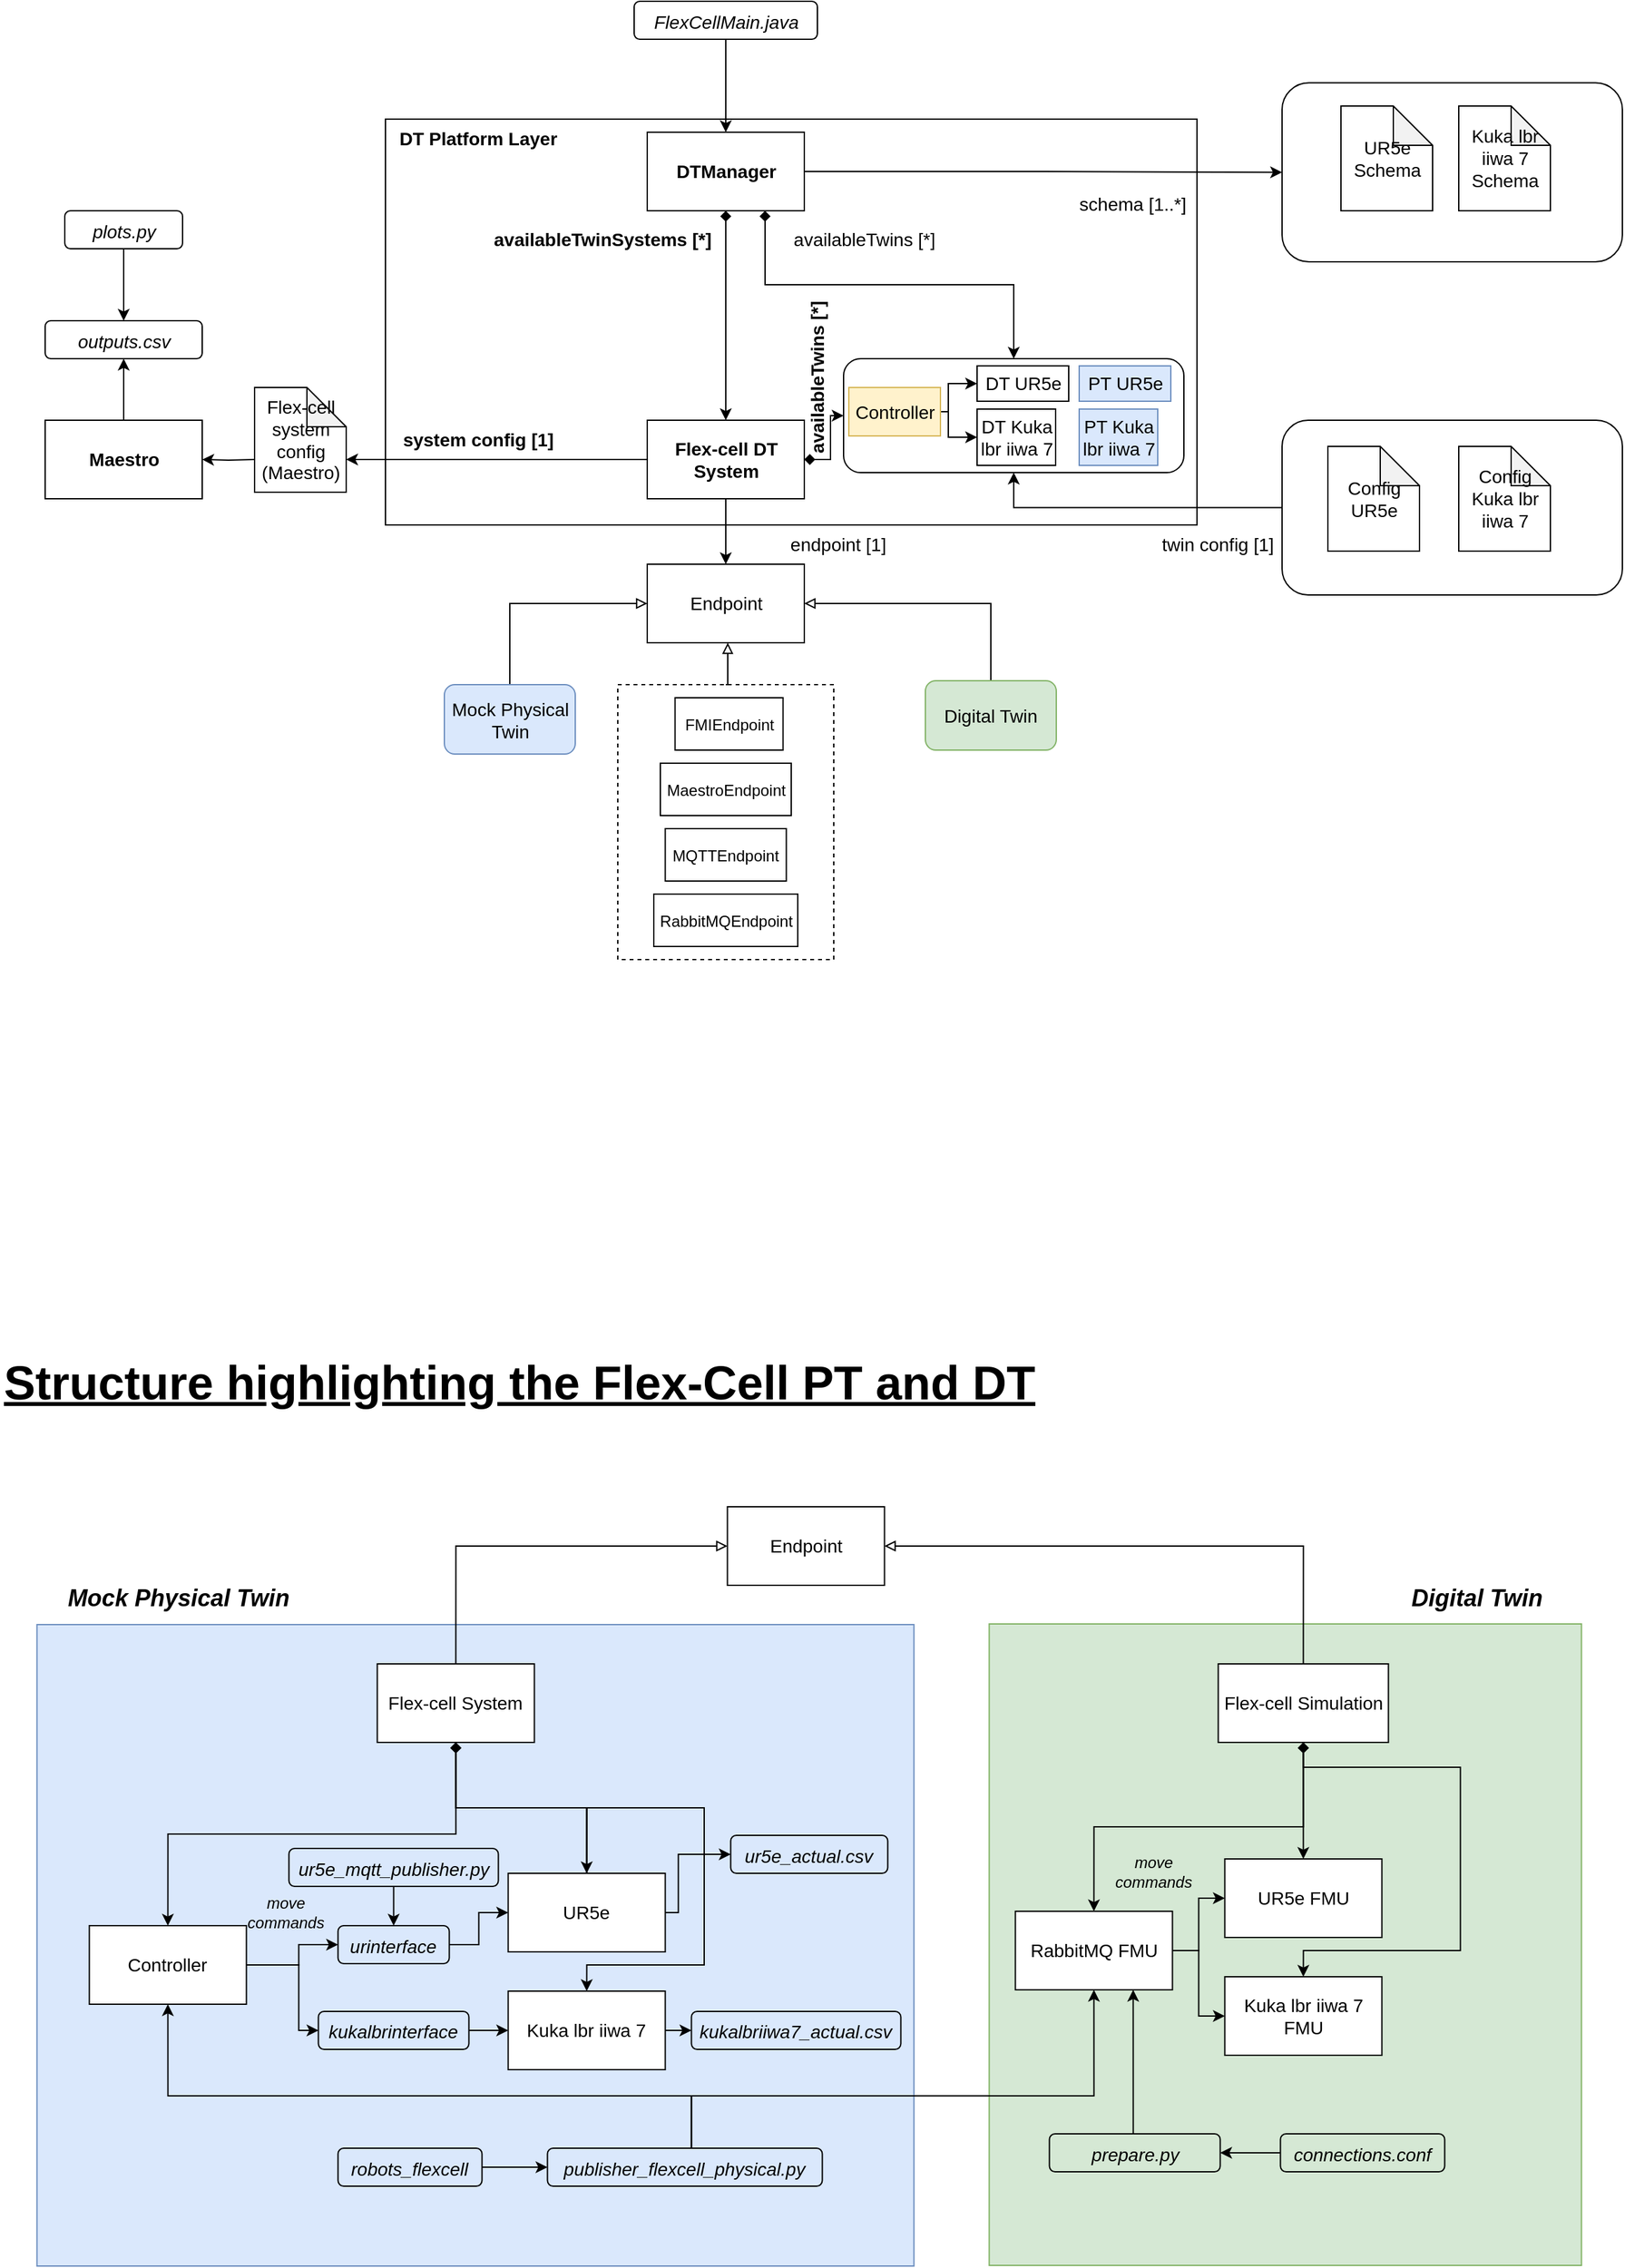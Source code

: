 <mxfile version="24.0.4" type="device" pages="2">
  <diagram id="TLfClZ8TIH1ZD3eom9aF" name="separate">
    <mxGraphModel dx="1434" dy="777" grid="1" gridSize="10" guides="1" tooltips="1" connect="1" arrows="1" fold="1" page="1" pageScale="1" pageWidth="850" pageHeight="1100" math="0" shadow="0">
      <root>
        <mxCell id="0" />
        <mxCell id="1" parent="0" />
        <mxCell id="BBuBsEC1wuOTrm99VUHx-1" value="" style="rounded=0;whiteSpace=wrap;html=1;fontSize=14;fillColor=#d5e8d4;strokeColor=#82b366;" parent="1" vertex="1">
          <mxGeometry x="948.75" y="1359.5" width="452.5" height="490" as="geometry" />
        </mxCell>
        <mxCell id="BBuBsEC1wuOTrm99VUHx-2" value="" style="rounded=0;whiteSpace=wrap;html=1;fontSize=14;fillColor=#dae8fc;strokeColor=#6c8ebf;" parent="1" vertex="1">
          <mxGeometry x="221.25" y="1360" width="670" height="490" as="geometry" />
        </mxCell>
        <mxCell id="BBuBsEC1wuOTrm99VUHx-3" value="" style="rounded=0;whiteSpace=wrap;html=1;fontSize=14;" parent="1" vertex="1">
          <mxGeometry x="487.5" y="210" width="620" height="310" as="geometry" />
        </mxCell>
        <mxCell id="BBuBsEC1wuOTrm99VUHx-4" style="edgeStyle=orthogonalEdgeStyle;rounded=0;orthogonalLoop=1;jettySize=auto;html=1;exitX=0.5;exitY=1;exitDx=0;exitDy=0;endArrow=classic;endFill=1;startArrow=diamond;startFill=1;fontSize=14;" parent="1" source="BBuBsEC1wuOTrm99VUHx-7" target="BBuBsEC1wuOTrm99VUHx-11" edge="1">
          <mxGeometry relative="1" as="geometry" />
        </mxCell>
        <mxCell id="BBuBsEC1wuOTrm99VUHx-5" style="edgeStyle=orthogonalEdgeStyle;rounded=0;orthogonalLoop=1;jettySize=auto;html=1;exitX=1;exitY=0.5;exitDx=0;exitDy=0;entryX=0;entryY=0.5;entryDx=0;entryDy=0;startArrow=none;startFill=0;endArrow=classic;endFill=1;fontSize=14;" parent="1" source="BBuBsEC1wuOTrm99VUHx-7" target="BBuBsEC1wuOTrm99VUHx-46" edge="1">
          <mxGeometry relative="1" as="geometry" />
        </mxCell>
        <mxCell id="BBuBsEC1wuOTrm99VUHx-6" style="edgeStyle=orthogonalEdgeStyle;rounded=0;orthogonalLoop=1;jettySize=auto;html=1;exitX=0.75;exitY=1;exitDx=0;exitDy=0;entryX=0.5;entryY=0;entryDx=0;entryDy=0;startArrow=diamond;startFill=1;endArrow=classic;endFill=1;fontSize=14;" parent="1" source="BBuBsEC1wuOTrm99VUHx-7" target="BBuBsEC1wuOTrm99VUHx-18" edge="1">
          <mxGeometry relative="1" as="geometry" />
        </mxCell>
        <mxCell id="BBuBsEC1wuOTrm99VUHx-7" value="&lt;b&gt;DTManager&lt;/b&gt;" style="rounded=0;whiteSpace=wrap;html=1;fontSize=14;" parent="1" vertex="1">
          <mxGeometry x="687.5" y="220" width="120" height="60" as="geometry" />
        </mxCell>
        <mxCell id="BBuBsEC1wuOTrm99VUHx-8" style="edgeStyle=orthogonalEdgeStyle;rounded=0;orthogonalLoop=1;jettySize=auto;html=1;exitX=0.5;exitY=1;exitDx=0;exitDy=0;entryX=0.5;entryY=0;entryDx=0;entryDy=0;startArrow=none;startFill=0;endArrow=classic;endFill=1;fontSize=14;" parent="1" source="BBuBsEC1wuOTrm99VUHx-11" target="BBuBsEC1wuOTrm99VUHx-15" edge="1">
          <mxGeometry relative="1" as="geometry" />
        </mxCell>
        <mxCell id="BBuBsEC1wuOTrm99VUHx-9" style="edgeStyle=orthogonalEdgeStyle;rounded=0;orthogonalLoop=1;jettySize=auto;html=1;exitX=1;exitY=0.5;exitDx=0;exitDy=0;entryX=0;entryY=0.5;entryDx=0;entryDy=0;startArrow=diamond;startFill=1;endArrow=classic;endFill=1;fontSize=14;" parent="1" source="BBuBsEC1wuOTrm99VUHx-11" target="BBuBsEC1wuOTrm99VUHx-18" edge="1">
          <mxGeometry relative="1" as="geometry" />
        </mxCell>
        <mxCell id="BBuBsEC1wuOTrm99VUHx-10" style="edgeStyle=orthogonalEdgeStyle;rounded=0;orthogonalLoop=1;jettySize=auto;html=1;exitX=0;exitY=0.5;exitDx=0;exitDy=0;entryX=0;entryY=0;entryDx=70;entryDy=55;entryPerimeter=0;startArrow=none;startFill=0;endArrow=classic;endFill=1;fontSize=14;" parent="1" source="BBuBsEC1wuOTrm99VUHx-11" target="BBuBsEC1wuOTrm99VUHx-14" edge="1">
          <mxGeometry relative="1" as="geometry" />
        </mxCell>
        <mxCell id="BBuBsEC1wuOTrm99VUHx-11" value="&lt;b&gt;Flex-cell DT System&lt;/b&gt;" style="rounded=0;whiteSpace=wrap;html=1;fontSize=14;" parent="1" vertex="1">
          <mxGeometry x="687.5" y="440" width="120" height="60" as="geometry" />
        </mxCell>
        <mxCell id="BBuBsEC1wuOTrm99VUHx-12" value="DT Platform Layer" style="text;html=1;align=center;verticalAlign=middle;resizable=0;points=[];autosize=1;strokeColor=none;fillColor=none;fontStyle=1;fontSize=14;" parent="1" vertex="1">
          <mxGeometry x="487.5" y="210" width="140" height="30" as="geometry" />
        </mxCell>
        <mxCell id="BBuBsEC1wuOTrm99VUHx-13" style="edgeStyle=orthogonalEdgeStyle;rounded=0;orthogonalLoop=1;jettySize=auto;html=1;entryX=1;entryY=0.5;entryDx=0;entryDy=0;" parent="1" target="BBuBsEC1wuOTrm99VUHx-51" edge="1">
          <mxGeometry relative="1" as="geometry">
            <mxPoint x="387.5" y="470" as="sourcePoint" />
          </mxGeometry>
        </mxCell>
        <mxCell id="BBuBsEC1wuOTrm99VUHx-14" value="Flex-cell system config (Maestro)" style="shape=note;whiteSpace=wrap;html=1;backgroundOutline=1;darkOpacity=0.05;fontSize=14;" parent="1" vertex="1">
          <mxGeometry x="387.5" y="415" width="70" height="80" as="geometry" />
        </mxCell>
        <mxCell id="BBuBsEC1wuOTrm99VUHx-15" value="Endpoint" style="rounded=0;whiteSpace=wrap;html=1;fontSize=14;" parent="1" vertex="1">
          <mxGeometry x="687.5" y="550" width="120" height="60" as="geometry" />
        </mxCell>
        <mxCell id="BBuBsEC1wuOTrm99VUHx-16" style="edgeStyle=orthogonalEdgeStyle;rounded=0;orthogonalLoop=1;jettySize=auto;html=1;exitX=0.5;exitY=0;exitDx=0;exitDy=0;entryX=0;entryY=0.5;entryDx=0;entryDy=0;startArrow=none;startFill=0;endArrow=block;endFill=0;fontSize=14;" parent="1" source="BBuBsEC1wuOTrm99VUHx-109" target="BBuBsEC1wuOTrm99VUHx-15" edge="1">
          <mxGeometry relative="1" as="geometry">
            <mxPoint x="507.5" y="660" as="sourcePoint" />
          </mxGeometry>
        </mxCell>
        <mxCell id="BBuBsEC1wuOTrm99VUHx-17" value="" style="group;fontSize=14;" parent="1" vertex="1" connectable="0">
          <mxGeometry x="837.5" y="393" width="260" height="87" as="geometry" />
        </mxCell>
        <mxCell id="BBuBsEC1wuOTrm99VUHx-18" value="" style="rounded=1;whiteSpace=wrap;html=1;fillColor=none;fontSize=14;" parent="BBuBsEC1wuOTrm99VUHx-17" vertex="1">
          <mxGeometry width="260" height="87" as="geometry" />
        </mxCell>
        <mxCell id="BBuBsEC1wuOTrm99VUHx-19" value="DT Kuka lbr iiwa 7" style="rounded=0;whiteSpace=wrap;html=1;fontSize=14;" parent="BBuBsEC1wuOTrm99VUHx-17" vertex="1">
          <mxGeometry x="102" y="38.5" width="60" height="43" as="geometry" />
        </mxCell>
        <mxCell id="BBuBsEC1wuOTrm99VUHx-20" value="DT UR5e" style="rounded=0;whiteSpace=wrap;html=1;fontSize=14;" parent="BBuBsEC1wuOTrm99VUHx-17" vertex="1">
          <mxGeometry x="102" y="5.5" width="70" height="27" as="geometry" />
        </mxCell>
        <mxCell id="BBuBsEC1wuOTrm99VUHx-21" style="edgeStyle=orthogonalEdgeStyle;rounded=0;orthogonalLoop=1;jettySize=auto;html=1;exitX=1;exitY=0.5;exitDx=0;exitDy=0;entryX=0;entryY=0.5;entryDx=0;entryDy=0;" parent="BBuBsEC1wuOTrm99VUHx-17" source="BBuBsEC1wuOTrm99VUHx-23" target="BBuBsEC1wuOTrm99VUHx-19" edge="1">
          <mxGeometry relative="1" as="geometry">
            <Array as="points">
              <mxPoint x="80" y="41" />
              <mxPoint x="80" y="60" />
            </Array>
          </mxGeometry>
        </mxCell>
        <mxCell id="BBuBsEC1wuOTrm99VUHx-22" style="edgeStyle=orthogonalEdgeStyle;rounded=0;orthogonalLoop=1;jettySize=auto;html=1;exitX=1;exitY=0.5;exitDx=0;exitDy=0;entryX=0;entryY=0.5;entryDx=0;entryDy=0;" parent="BBuBsEC1wuOTrm99VUHx-17" source="BBuBsEC1wuOTrm99VUHx-23" target="BBuBsEC1wuOTrm99VUHx-20" edge="1">
          <mxGeometry relative="1" as="geometry">
            <Array as="points">
              <mxPoint x="80" y="41" />
              <mxPoint x="80" y="19" />
            </Array>
          </mxGeometry>
        </mxCell>
        <mxCell id="BBuBsEC1wuOTrm99VUHx-23" value="Controller" style="rounded=0;whiteSpace=wrap;html=1;fontSize=14;fillColor=#fff2cc;strokeColor=#d6b656;" parent="BBuBsEC1wuOTrm99VUHx-17" vertex="1">
          <mxGeometry x="4" y="22" width="70" height="37" as="geometry" />
        </mxCell>
        <mxCell id="BBuBsEC1wuOTrm99VUHx-24" value="PT UR5e" style="rounded=0;whiteSpace=wrap;html=1;fontSize=14;fillColor=#dae8fc;strokeColor=#6c8ebf;" parent="BBuBsEC1wuOTrm99VUHx-17" vertex="1">
          <mxGeometry x="180" y="5.5" width="70" height="27" as="geometry" />
        </mxCell>
        <mxCell id="BBuBsEC1wuOTrm99VUHx-25" value="PT Kuka lbr iiwa 7" style="rounded=0;whiteSpace=wrap;html=1;fontSize=14;fillColor=#dae8fc;strokeColor=#6c8ebf;" parent="BBuBsEC1wuOTrm99VUHx-17" vertex="1">
          <mxGeometry x="180" y="38.5" width="60" height="43" as="geometry" />
        </mxCell>
        <mxCell id="BBuBsEC1wuOTrm99VUHx-26" style="edgeStyle=orthogonalEdgeStyle;rounded=0;orthogonalLoop=1;jettySize=auto;html=1;exitX=0.5;exitY=0;exitDx=0;exitDy=0;entryX=1;entryY=0.5;entryDx=0;entryDy=0;startArrow=none;startFill=0;endArrow=block;endFill=0;fontSize=14;" parent="1" source="BBuBsEC1wuOTrm99VUHx-110" target="BBuBsEC1wuOTrm99VUHx-15" edge="1">
          <mxGeometry relative="1" as="geometry">
            <mxPoint x="1037.5" y="671" as="sourcePoint" />
          </mxGeometry>
        </mxCell>
        <mxCell id="BBuBsEC1wuOTrm99VUHx-27" style="edgeStyle=orthogonalEdgeStyle;rounded=0;orthogonalLoop=1;jettySize=auto;html=1;exitX=0;exitY=0.5;exitDx=0;exitDy=0;entryX=0.5;entryY=1;entryDx=0;entryDy=0;startArrow=none;startFill=0;endArrow=classic;endFill=1;fontSize=14;" parent="1" source="BBuBsEC1wuOTrm99VUHx-30" target="BBuBsEC1wuOTrm99VUHx-18" edge="1">
          <mxGeometry relative="1" as="geometry" />
        </mxCell>
        <mxCell id="BBuBsEC1wuOTrm99VUHx-28" value="" style="group;fontSize=14;" parent="1" vertex="1" connectable="0">
          <mxGeometry x="1172.5" y="440" width="260" height="133.5" as="geometry" />
        </mxCell>
        <mxCell id="BBuBsEC1wuOTrm99VUHx-29" value="" style="group;fontSize=14;" parent="BBuBsEC1wuOTrm99VUHx-28" vertex="1" connectable="0">
          <mxGeometry width="260" height="133.5" as="geometry" />
        </mxCell>
        <mxCell id="BBuBsEC1wuOTrm99VUHx-30" value="" style="rounded=1;whiteSpace=wrap;html=1;fillColor=none;fontSize=14;" parent="BBuBsEC1wuOTrm99VUHx-29" vertex="1">
          <mxGeometry width="260" height="133.5" as="geometry" />
        </mxCell>
        <mxCell id="BBuBsEC1wuOTrm99VUHx-31" style="edgeStyle=orthogonalEdgeStyle;rounded=0;orthogonalLoop=1;jettySize=auto;html=1;exitX=0;exitY=0.5;exitDx=0;exitDy=0;entryX=1;entryY=0.5;entryDx=0;entryDy=0;startArrow=none;startFill=0;endArrow=classic;endFill=1;" parent="BBuBsEC1wuOTrm99VUHx-29" edge="1">
          <mxGeometry relative="1" as="geometry">
            <mxPoint x="170" y="72.121" as="targetPoint" />
          </mxGeometry>
        </mxCell>
        <mxCell id="BBuBsEC1wuOTrm99VUHx-32" style="edgeStyle=orthogonalEdgeStyle;rounded=0;orthogonalLoop=1;jettySize=auto;html=1;exitX=1;exitY=0.75;exitDx=0;exitDy=0;entryX=0;entryY=0.75;entryDx=0;entryDy=0;startArrow=none;startFill=0;endArrow=classic;endFill=1;" parent="BBuBsEC1wuOTrm99VUHx-29" edge="1">
          <mxGeometry relative="1" as="geometry">
            <mxPoint x="170" y="95.138" as="sourcePoint" />
          </mxGeometry>
        </mxCell>
        <mxCell id="BBuBsEC1wuOTrm99VUHx-33" style="edgeStyle=orthogonalEdgeStyle;rounded=0;orthogonalLoop=1;jettySize=auto;html=1;exitX=0;exitY=0.5;exitDx=0;exitDy=0;entryX=1;entryY=0.5;entryDx=0;entryDy=0;startArrow=none;startFill=0;endArrow=classic;endFill=1;" parent="BBuBsEC1wuOTrm99VUHx-29" edge="1">
          <mxGeometry relative="1" as="geometry">
            <mxPoint x="100" y="72.121" as="sourcePoint" />
          </mxGeometry>
        </mxCell>
        <mxCell id="BBuBsEC1wuOTrm99VUHx-34" value="Config Kuka lbr iiwa 7" style="shape=note;whiteSpace=wrap;html=1;backgroundOutline=1;darkOpacity=0.05;fontSize=14;" parent="BBuBsEC1wuOTrm99VUHx-29" vertex="1">
          <mxGeometry x="135" y="20" width="70" height="80" as="geometry" />
        </mxCell>
        <mxCell id="BBuBsEC1wuOTrm99VUHx-35" value="Config&lt;br style=&quot;font-size: 14px;&quot;&gt;UR5e" style="shape=note;whiteSpace=wrap;html=1;backgroundOutline=1;darkOpacity=0.05;fontSize=14;" parent="BBuBsEC1wuOTrm99VUHx-29" vertex="1">
          <mxGeometry x="35" y="20" width="70" height="80" as="geometry" />
        </mxCell>
        <mxCell id="BBuBsEC1wuOTrm99VUHx-36" value="availableTwins [*]" style="text;html=1;align=center;verticalAlign=middle;resizable=0;points=[];autosize=1;strokeColor=none;fillColor=none;fontSize=14;" parent="1" vertex="1">
          <mxGeometry x="787.5" y="286.75" width="130" height="30" as="geometry" />
        </mxCell>
        <mxCell id="BBuBsEC1wuOTrm99VUHx-37" value="availableTwinSystems [*]" style="text;html=1;align=center;verticalAlign=middle;resizable=0;points=[];autosize=1;fontSize=14;fontStyle=1" parent="1" vertex="1">
          <mxGeometry x="557.5" y="286.75" width="190" height="30" as="geometry" />
        </mxCell>
        <mxCell id="BBuBsEC1wuOTrm99VUHx-38" value="endpoint [1]" style="text;html=1;align=center;verticalAlign=middle;resizable=0;points=[];autosize=1;strokeColor=none;fillColor=none;fontSize=14;" parent="1" vertex="1">
          <mxGeometry x="782.5" y="520" width="100" height="30" as="geometry" />
        </mxCell>
        <mxCell id="BBuBsEC1wuOTrm99VUHx-39" value="twin config [1]" style="text;html=1;align=center;verticalAlign=middle;resizable=0;points=[];autosize=1;strokeColor=none;fillColor=none;fontSize=14;" parent="1" vertex="1">
          <mxGeometry x="1067.5" y="520" width="110" height="30" as="geometry" />
        </mxCell>
        <mxCell id="BBuBsEC1wuOTrm99VUHx-40" value="schema [1..*]" style="text;html=1;align=center;verticalAlign=middle;resizable=0;points=[];autosize=1;strokeColor=none;fillColor=none;fontSize=14;" parent="1" vertex="1">
          <mxGeometry x="1002.5" y="260" width="110" height="30" as="geometry" />
        </mxCell>
        <mxCell id="BBuBsEC1wuOTrm99VUHx-41" value="system config [1]" style="text;html=1;align=center;verticalAlign=middle;resizable=0;points=[];autosize=1;fontSize=14;fontStyle=1" parent="1" vertex="1">
          <mxGeometry x="487.5" y="440" width="140" height="30" as="geometry" />
        </mxCell>
        <mxCell id="BBuBsEC1wuOTrm99VUHx-42" style="edgeStyle=orthogonalEdgeStyle;rounded=0;orthogonalLoop=1;jettySize=auto;html=1;exitX=0;exitY=0.5;exitDx=0;exitDy=0;entryX=1;entryY=0.5;entryDx=0;entryDy=0;startArrow=none;startFill=0;endArrow=classic;endFill=1;" parent="1" edge="1">
          <mxGeometry relative="1" as="geometry">
            <mxPoint x="1342.5" y="255.371" as="targetPoint" />
          </mxGeometry>
        </mxCell>
        <mxCell id="BBuBsEC1wuOTrm99VUHx-43" style="edgeStyle=orthogonalEdgeStyle;rounded=0;orthogonalLoop=1;jettySize=auto;html=1;exitX=1;exitY=0.75;exitDx=0;exitDy=0;entryX=0;entryY=0.75;entryDx=0;entryDy=0;startArrow=none;startFill=0;endArrow=classic;endFill=1;" parent="1" edge="1">
          <mxGeometry relative="1" as="geometry">
            <mxPoint x="1342.5" y="278.388" as="sourcePoint" />
          </mxGeometry>
        </mxCell>
        <mxCell id="BBuBsEC1wuOTrm99VUHx-44" style="edgeStyle=orthogonalEdgeStyle;rounded=0;orthogonalLoop=1;jettySize=auto;html=1;exitX=0;exitY=0.5;exitDx=0;exitDy=0;entryX=1;entryY=0.5;entryDx=0;entryDy=0;startArrow=none;startFill=0;endArrow=classic;endFill=1;" parent="1" edge="1">
          <mxGeometry relative="1" as="geometry">
            <mxPoint x="1272.5" y="255.371" as="sourcePoint" />
          </mxGeometry>
        </mxCell>
        <mxCell id="BBuBsEC1wuOTrm99VUHx-45" value="" style="group" parent="1" vertex="1" connectable="0">
          <mxGeometry x="1172.5" y="182.25" width="260" height="136.75" as="geometry" />
        </mxCell>
        <mxCell id="BBuBsEC1wuOTrm99VUHx-46" value="" style="rounded=1;whiteSpace=wrap;html=1;fillColor=none;fontSize=14;container=0;" parent="BBuBsEC1wuOTrm99VUHx-45" vertex="1">
          <mxGeometry width="260" height="136.75" as="geometry" />
        </mxCell>
        <mxCell id="BBuBsEC1wuOTrm99VUHx-47" value="Kuka lbr iiwa 7 Schema" style="shape=note;whiteSpace=wrap;html=1;backgroundOutline=1;darkOpacity=0.05;fontSize=14;container=0;" parent="BBuBsEC1wuOTrm99VUHx-45" vertex="1">
          <mxGeometry x="135" y="17.75" width="70" height="80" as="geometry" />
        </mxCell>
        <mxCell id="BBuBsEC1wuOTrm99VUHx-48" value="UR5e Schema" style="shape=note;whiteSpace=wrap;html=1;backgroundOutline=1;darkOpacity=0.05;fontSize=14;container=0;" parent="BBuBsEC1wuOTrm99VUHx-45" vertex="1">
          <mxGeometry x="45" y="17.75" width="70" height="80" as="geometry" />
        </mxCell>
        <mxCell id="BBuBsEC1wuOTrm99VUHx-49" value="availableTwins [*]" style="text;html=1;align=center;verticalAlign=middle;resizable=0;points=[];autosize=1;fontSize=14;fontStyle=1;rotation=-90;" parent="1" vertex="1">
          <mxGeometry x="747.5" y="393" width="140" height="30" as="geometry" />
        </mxCell>
        <mxCell id="BBuBsEC1wuOTrm99VUHx-50" style="edgeStyle=orthogonalEdgeStyle;rounded=0;orthogonalLoop=1;jettySize=auto;html=1;exitX=0.5;exitY=0;exitDx=0;exitDy=0;entryX=0.5;entryY=1;entryDx=0;entryDy=0;fontSize=14;fontColor=#000000;" parent="1" source="BBuBsEC1wuOTrm99VUHx-51" target="BBuBsEC1wuOTrm99VUHx-52" edge="1">
          <mxGeometry relative="1" as="geometry" />
        </mxCell>
        <mxCell id="BBuBsEC1wuOTrm99VUHx-51" value="&lt;b&gt;Maestro&lt;/b&gt;" style="rounded=0;whiteSpace=wrap;html=1;fontSize=14;" parent="1" vertex="1">
          <mxGeometry x="227.5" y="440" width="120" height="60" as="geometry" />
        </mxCell>
        <mxCell id="BBuBsEC1wuOTrm99VUHx-52" value="&lt;font style=&quot;font-size: 14px;&quot;&gt;&lt;i&gt;outputs.csv&lt;/i&gt;&lt;/font&gt;" style="rounded=1;whiteSpace=wrap;html=1;fontSize=15;fillColor=none;" parent="1" vertex="1">
          <mxGeometry x="227.5" y="364" width="120" height="29" as="geometry" />
        </mxCell>
        <mxCell id="BBuBsEC1wuOTrm99VUHx-53" style="edgeStyle=orthogonalEdgeStyle;rounded=0;orthogonalLoop=1;jettySize=auto;html=1;exitX=0.5;exitY=1;exitDx=0;exitDy=0;entryX=0.5;entryY=0;entryDx=0;entryDy=0;fontSize=14;fontColor=#000000;" parent="1" source="BBuBsEC1wuOTrm99VUHx-54" target="BBuBsEC1wuOTrm99VUHx-52" edge="1">
          <mxGeometry relative="1" as="geometry" />
        </mxCell>
        <mxCell id="BBuBsEC1wuOTrm99VUHx-54" value="&lt;font style=&quot;font-size: 14px;&quot;&gt;&lt;i&gt;plots.py&lt;/i&gt;&lt;/font&gt;" style="rounded=1;whiteSpace=wrap;html=1;fontSize=15;fillColor=none;" parent="1" vertex="1">
          <mxGeometry x="242.5" y="280" width="90" height="29" as="geometry" />
        </mxCell>
        <mxCell id="BBuBsEC1wuOTrm99VUHx-55" style="edgeStyle=orthogonalEdgeStyle;rounded=0;orthogonalLoop=1;jettySize=auto;html=1;exitX=0.5;exitY=1;exitDx=0;exitDy=0;entryX=0.5;entryY=0;entryDx=0;entryDy=0;fontSize=14;fontColor=#000000;" parent="1" source="BBuBsEC1wuOTrm99VUHx-56" target="BBuBsEC1wuOTrm99VUHx-7" edge="1">
          <mxGeometry relative="1" as="geometry" />
        </mxCell>
        <mxCell id="BBuBsEC1wuOTrm99VUHx-56" value="&lt;i&gt;&lt;font style=&quot;font-size: 14px;&quot;&gt;FlexCellMain.java&lt;/font&gt;&lt;/i&gt;" style="rounded=1;whiteSpace=wrap;html=1;fontSize=15;fillColor=none;" parent="1" vertex="1">
          <mxGeometry x="677.5" y="120" width="140" height="29" as="geometry" />
        </mxCell>
        <mxCell id="BBuBsEC1wuOTrm99VUHx-57" value="Kuka lbr iiwa 7 FMU" style="rounded=0;whiteSpace=wrap;html=1;fontSize=14;" parent="1" vertex="1">
          <mxGeometry x="1128.75" y="1629" width="120" height="60" as="geometry" />
        </mxCell>
        <mxCell id="BBuBsEC1wuOTrm99VUHx-58" value="UR5e FMU" style="rounded=0;whiteSpace=wrap;html=1;fontSize=14;" parent="1" vertex="1">
          <mxGeometry x="1128.75" y="1539" width="120" height="60" as="geometry" />
        </mxCell>
        <mxCell id="BBuBsEC1wuOTrm99VUHx-59" style="edgeStyle=orthogonalEdgeStyle;rounded=0;orthogonalLoop=1;jettySize=auto;html=1;exitX=1;exitY=0.5;exitDx=0;exitDy=0;entryX=0;entryY=0.5;entryDx=0;entryDy=0;fontSize=14;fontColor=#000000;" parent="1" source="BBuBsEC1wuOTrm99VUHx-60" target="BBuBsEC1wuOTrm99VUHx-92" edge="1">
          <mxGeometry relative="1" as="geometry" />
        </mxCell>
        <mxCell id="BBuBsEC1wuOTrm99VUHx-60" value="Kuka lbr iiwa 7" style="rounded=0;whiteSpace=wrap;html=1;fontSize=14;" parent="1" vertex="1">
          <mxGeometry x="581.25" y="1640" width="120" height="60" as="geometry" />
        </mxCell>
        <mxCell id="BBuBsEC1wuOTrm99VUHx-61" style="edgeStyle=orthogonalEdgeStyle;rounded=0;orthogonalLoop=1;jettySize=auto;html=1;entryX=0;entryY=0.5;entryDx=0;entryDy=0;exitX=1;exitY=0.5;exitDx=0;exitDy=0;" parent="1" source="BBuBsEC1wuOTrm99VUHx-85" target="BBuBsEC1wuOTrm99VUHx-89" edge="1">
          <mxGeometry relative="1" as="geometry">
            <mxPoint x="541.25" y="1620" as="sourcePoint" />
          </mxGeometry>
        </mxCell>
        <mxCell id="BBuBsEC1wuOTrm99VUHx-62" style="edgeStyle=orthogonalEdgeStyle;rounded=0;orthogonalLoop=1;jettySize=auto;html=1;exitX=1;exitY=0.5;exitDx=0;exitDy=0;entryX=0;entryY=0.5;entryDx=0;entryDy=0;" parent="1" source="BBuBsEC1wuOTrm99VUHx-64" target="BBuBsEC1wuOTrm99VUHx-87" edge="1">
          <mxGeometry relative="1" as="geometry">
            <mxPoint x="501.25" y="1620.0" as="sourcePoint" />
            <Array as="points">
              <mxPoint x="421.25" y="1620" />
              <mxPoint x="421.25" y="1670" />
              <mxPoint x="436.25" y="1670" />
            </Array>
          </mxGeometry>
        </mxCell>
        <mxCell id="BBuBsEC1wuOTrm99VUHx-63" style="edgeStyle=orthogonalEdgeStyle;rounded=0;orthogonalLoop=1;jettySize=auto;html=1;exitX=1;exitY=0.5;exitDx=0;exitDy=0;entryX=0;entryY=0.5;entryDx=0;entryDy=0;fontSize=14;" parent="1" source="BBuBsEC1wuOTrm99VUHx-64" target="BBuBsEC1wuOTrm99VUHx-85" edge="1">
          <mxGeometry relative="1" as="geometry">
            <Array as="points">
              <mxPoint x="421.25" y="1620" />
              <mxPoint x="421.25" y="1604" />
            </Array>
          </mxGeometry>
        </mxCell>
        <mxCell id="BBuBsEC1wuOTrm99VUHx-64" value="Controller" style="rounded=0;whiteSpace=wrap;html=1;fontSize=14;" parent="1" vertex="1">
          <mxGeometry x="261.25" y="1590" width="120" height="60" as="geometry" />
        </mxCell>
        <mxCell id="BBuBsEC1wuOTrm99VUHx-65" style="edgeStyle=orthogonalEdgeStyle;rounded=0;orthogonalLoop=1;jettySize=auto;html=1;exitX=1;exitY=0.5;exitDx=0;exitDy=0;entryX=0;entryY=0.5;entryDx=0;entryDy=0;" parent="1" source="BBuBsEC1wuOTrm99VUHx-67" target="BBuBsEC1wuOTrm99VUHx-57" edge="1">
          <mxGeometry relative="1" as="geometry" />
        </mxCell>
        <mxCell id="BBuBsEC1wuOTrm99VUHx-66" style="edgeStyle=orthogonalEdgeStyle;rounded=0;orthogonalLoop=1;jettySize=auto;html=1;exitX=1;exitY=0.5;exitDx=0;exitDy=0;entryX=0;entryY=0.5;entryDx=0;entryDy=0;" parent="1" source="BBuBsEC1wuOTrm99VUHx-67" target="BBuBsEC1wuOTrm99VUHx-58" edge="1">
          <mxGeometry relative="1" as="geometry" />
        </mxCell>
        <mxCell id="BBuBsEC1wuOTrm99VUHx-67" value="RabbitMQ FMU" style="rounded=0;whiteSpace=wrap;html=1;fontSize=14;" parent="1" vertex="1">
          <mxGeometry x="968.75" y="1579" width="120" height="60" as="geometry" />
        </mxCell>
        <mxCell id="BBuBsEC1wuOTrm99VUHx-68" value="Endpoint" style="rounded=0;whiteSpace=wrap;html=1;fontSize=14;" parent="1" vertex="1">
          <mxGeometry x="748.75" y="1270" width="120" height="60" as="geometry" />
        </mxCell>
        <mxCell id="BBuBsEC1wuOTrm99VUHx-69" style="edgeStyle=orthogonalEdgeStyle;rounded=0;orthogonalLoop=1;jettySize=auto;html=1;exitX=0.5;exitY=0;exitDx=0;exitDy=0;entryX=0;entryY=0.5;entryDx=0;entryDy=0;startArrow=none;startFill=0;endArrow=block;endFill=0;fontSize=14;" parent="1" source="BBuBsEC1wuOTrm99VUHx-73" target="BBuBsEC1wuOTrm99VUHx-68" edge="1">
          <mxGeometry relative="1" as="geometry" />
        </mxCell>
        <mxCell id="BBuBsEC1wuOTrm99VUHx-70" style="edgeStyle=orthogonalEdgeStyle;rounded=0;orthogonalLoop=1;jettySize=auto;html=1;exitX=0.5;exitY=1;exitDx=0;exitDy=0;entryX=0.5;entryY=0;entryDx=0;entryDy=0;startArrow=diamond;startFill=1;endArrow=classic;endFill=1;fontSize=14;" parent="1" source="BBuBsEC1wuOTrm99VUHx-73" target="BBuBsEC1wuOTrm99VUHx-64" edge="1">
          <mxGeometry relative="1" as="geometry" />
        </mxCell>
        <mxCell id="BBuBsEC1wuOTrm99VUHx-71" style="edgeStyle=orthogonalEdgeStyle;rounded=0;orthogonalLoop=1;jettySize=auto;html=1;exitX=0.5;exitY=1;exitDx=0;exitDy=0;entryX=0.5;entryY=0;entryDx=0;entryDy=0;startArrow=diamond;startFill=1;endArrow=classic;endFill=1;fontSize=14;" parent="1" source="BBuBsEC1wuOTrm99VUHx-73" target="BBuBsEC1wuOTrm99VUHx-89" edge="1">
          <mxGeometry relative="1" as="geometry" />
        </mxCell>
        <mxCell id="BBuBsEC1wuOTrm99VUHx-72" style="edgeStyle=orthogonalEdgeStyle;rounded=0;orthogonalLoop=1;jettySize=auto;html=1;exitX=0.5;exitY=1;exitDx=0;exitDy=0;entryX=0.5;entryY=0;entryDx=0;entryDy=0;startArrow=none;startFill=1;endArrow=classic;endFill=1;fontSize=14;" parent="1" source="BBuBsEC1wuOTrm99VUHx-89" target="BBuBsEC1wuOTrm99VUHx-60" edge="1">
          <mxGeometry relative="1" as="geometry">
            <Array as="points">
              <mxPoint x="641" y="1500" />
              <mxPoint x="731" y="1500" />
              <mxPoint x="731" y="1620" />
              <mxPoint x="641" y="1620" />
            </Array>
          </mxGeometry>
        </mxCell>
        <mxCell id="BBuBsEC1wuOTrm99VUHx-73" value="Flex-cell System" style="rounded=0;whiteSpace=wrap;html=1;fontSize=14;" parent="1" vertex="1">
          <mxGeometry x="481.25" y="1390" width="120" height="60" as="geometry" />
        </mxCell>
        <mxCell id="BBuBsEC1wuOTrm99VUHx-74" style="edgeStyle=orthogonalEdgeStyle;rounded=0;orthogonalLoop=1;jettySize=auto;html=1;exitX=0.5;exitY=1;exitDx=0;exitDy=0;entryX=0.5;entryY=0;entryDx=0;entryDy=0;startArrow=diamond;startFill=1;endArrow=classic;endFill=1;fontSize=14;" parent="1" source="BBuBsEC1wuOTrm99VUHx-78" target="BBuBsEC1wuOTrm99VUHx-67" edge="1">
          <mxGeometry relative="1" as="geometry" />
        </mxCell>
        <mxCell id="BBuBsEC1wuOTrm99VUHx-75" style="edgeStyle=orthogonalEdgeStyle;rounded=0;orthogonalLoop=1;jettySize=auto;html=1;exitX=0.5;exitY=1;exitDx=0;exitDy=0;entryX=0.5;entryY=0;entryDx=0;entryDy=0;startArrow=diamond;startFill=1;endArrow=classic;endFill=1;fontSize=14;" parent="1" source="BBuBsEC1wuOTrm99VUHx-78" target="BBuBsEC1wuOTrm99VUHx-58" edge="1">
          <mxGeometry relative="1" as="geometry" />
        </mxCell>
        <mxCell id="BBuBsEC1wuOTrm99VUHx-76" style="edgeStyle=orthogonalEdgeStyle;rounded=0;orthogonalLoop=1;jettySize=auto;html=1;exitX=0.5;exitY=1;exitDx=0;exitDy=0;entryX=0.5;entryY=0;entryDx=0;entryDy=0;startArrow=diamond;startFill=1;endArrow=classic;endFill=1;fontSize=14;" parent="1" source="BBuBsEC1wuOTrm99VUHx-78" target="BBuBsEC1wuOTrm99VUHx-57" edge="1">
          <mxGeometry relative="1" as="geometry">
            <Array as="points">
              <mxPoint x="1188.75" y="1469" />
              <mxPoint x="1308.75" y="1469" />
              <mxPoint x="1308.75" y="1609" />
              <mxPoint x="1188.75" y="1609" />
            </Array>
          </mxGeometry>
        </mxCell>
        <mxCell id="BBuBsEC1wuOTrm99VUHx-77" style="edgeStyle=orthogonalEdgeStyle;rounded=0;orthogonalLoop=1;jettySize=auto;html=1;exitX=0.5;exitY=0;exitDx=0;exitDy=0;entryX=1;entryY=0.5;entryDx=0;entryDy=0;startArrow=none;startFill=0;endArrow=block;endFill=0;fontSize=14;" parent="1" source="BBuBsEC1wuOTrm99VUHx-78" target="BBuBsEC1wuOTrm99VUHx-68" edge="1">
          <mxGeometry relative="1" as="geometry" />
        </mxCell>
        <mxCell id="BBuBsEC1wuOTrm99VUHx-78" value="Flex-cell Simulation" style="rounded=0;whiteSpace=wrap;html=1;fontSize=14;" parent="1" vertex="1">
          <mxGeometry x="1123.75" y="1390" width="130" height="60" as="geometry" />
        </mxCell>
        <mxCell id="BBuBsEC1wuOTrm99VUHx-79" style="edgeStyle=orthogonalEdgeStyle;rounded=0;orthogonalLoop=1;jettySize=auto;html=1;exitX=0;exitY=0.5;exitDx=0;exitDy=0;entryX=1;entryY=0.5;entryDx=0;entryDy=0;startArrow=none;startFill=0;endArrow=classic;endFill=1;" parent="1" edge="1">
          <mxGeometry relative="1" as="geometry">
            <mxPoint x="1352.5" y="1410.371" as="targetPoint" />
          </mxGeometry>
        </mxCell>
        <mxCell id="BBuBsEC1wuOTrm99VUHx-80" style="edgeStyle=orthogonalEdgeStyle;rounded=0;orthogonalLoop=1;jettySize=auto;html=1;exitX=1;exitY=0.75;exitDx=0;exitDy=0;entryX=0;entryY=0.75;entryDx=0;entryDy=0;startArrow=none;startFill=0;endArrow=classic;endFill=1;" parent="1" edge="1">
          <mxGeometry relative="1" as="geometry">
            <mxPoint x="1352.5" y="1433.388" as="sourcePoint" />
          </mxGeometry>
        </mxCell>
        <mxCell id="BBuBsEC1wuOTrm99VUHx-81" style="edgeStyle=orthogonalEdgeStyle;rounded=0;orthogonalLoop=1;jettySize=auto;html=1;exitX=0;exitY=0.5;exitDx=0;exitDy=0;entryX=1;entryY=0.5;entryDx=0;entryDy=0;startArrow=none;startFill=0;endArrow=classic;endFill=1;" parent="1" edge="1">
          <mxGeometry relative="1" as="geometry">
            <mxPoint x="1282.5" y="1410.371" as="sourcePoint" />
          </mxGeometry>
        </mxCell>
        <mxCell id="BBuBsEC1wuOTrm99VUHx-82" value="move&lt;br&gt;commands" style="text;html=1;align=center;verticalAlign=middle;resizable=0;points=[];autosize=1;strokeColor=none;fillColor=none;fontStyle=2" parent="1" vertex="1">
          <mxGeometry x="1033.75" y="1529" width="80" height="40" as="geometry" />
        </mxCell>
        <mxCell id="BBuBsEC1wuOTrm99VUHx-83" value="move&lt;br&gt;commands" style="text;html=1;align=center;verticalAlign=middle;resizable=0;points=[];autosize=1;strokeColor=none;fillColor=none;fontStyle=2" parent="1" vertex="1">
          <mxGeometry x="371.25" y="1560" width="80" height="40" as="geometry" />
        </mxCell>
        <mxCell id="BBuBsEC1wuOTrm99VUHx-84" value="&lt;i&gt;&lt;font size=&quot;1&quot;&gt;&lt;b style=&quot;font-size: 18px&quot;&gt;Mock Physical Twin&lt;/b&gt;&lt;/font&gt;&lt;/i&gt;" style="text;html=1;align=center;verticalAlign=middle;resizable=0;points=[];autosize=1;strokeColor=none;fillColor=none;" parent="1" vertex="1">
          <mxGeometry x="238.75" y="1330" width="180" height="20" as="geometry" />
        </mxCell>
        <mxCell id="BBuBsEC1wuOTrm99VUHx-85" value="&lt;i&gt;&lt;font style=&quot;font-size: 14px;&quot;&gt;urinterface&lt;/font&gt;&lt;/i&gt;" style="rounded=1;whiteSpace=wrap;html=1;fontSize=15;fillColor=none;" parent="1" vertex="1">
          <mxGeometry x="451.25" y="1590" width="85" height="29" as="geometry" />
        </mxCell>
        <mxCell id="BBuBsEC1wuOTrm99VUHx-86" style="edgeStyle=orthogonalEdgeStyle;rounded=0;orthogonalLoop=1;jettySize=auto;html=1;exitX=1;exitY=0.5;exitDx=0;exitDy=0;entryX=0;entryY=0.5;entryDx=0;entryDy=0;fontSize=14;" parent="1" source="BBuBsEC1wuOTrm99VUHx-87" target="BBuBsEC1wuOTrm99VUHx-60" edge="1">
          <mxGeometry relative="1" as="geometry" />
        </mxCell>
        <mxCell id="BBuBsEC1wuOTrm99VUHx-87" value="&lt;i&gt;&lt;font style=&quot;font-size: 14px;&quot;&gt;kukalbrinterface&lt;/font&gt;&lt;/i&gt;" style="rounded=1;whiteSpace=wrap;html=1;fontSize=15;fillColor=none;" parent="1" vertex="1">
          <mxGeometry x="436.25" y="1655.5" width="115" height="29" as="geometry" />
        </mxCell>
        <mxCell id="BBuBsEC1wuOTrm99VUHx-88" style="edgeStyle=orthogonalEdgeStyle;rounded=0;orthogonalLoop=1;jettySize=auto;html=1;exitX=1;exitY=0.5;exitDx=0;exitDy=0;entryX=0;entryY=0.5;entryDx=0;entryDy=0;fontSize=14;fontColor=#000000;" parent="1" source="BBuBsEC1wuOTrm99VUHx-89" target="BBuBsEC1wuOTrm99VUHx-91" edge="1">
          <mxGeometry relative="1" as="geometry">
            <Array as="points">
              <mxPoint x="711.25" y="1580" />
              <mxPoint x="711.25" y="1536" />
            </Array>
          </mxGeometry>
        </mxCell>
        <mxCell id="BBuBsEC1wuOTrm99VUHx-89" value="UR5e" style="rounded=0;whiteSpace=wrap;html=1;fontSize=14;" parent="1" vertex="1">
          <mxGeometry x="581.25" y="1550" width="120" height="60" as="geometry" />
        </mxCell>
        <mxCell id="BBuBsEC1wuOTrm99VUHx-90" value="" style="edgeStyle=orthogonalEdgeStyle;rounded=0;orthogonalLoop=1;jettySize=auto;html=1;exitX=0.5;exitY=1;exitDx=0;exitDy=0;entryX=0.5;entryY=0;entryDx=0;entryDy=0;startArrow=diamond;startFill=1;endArrow=none;endFill=1;fontSize=14;" parent="1" source="BBuBsEC1wuOTrm99VUHx-73" target="BBuBsEC1wuOTrm99VUHx-89" edge="1">
          <mxGeometry relative="1" as="geometry">
            <Array as="points" />
            <mxPoint x="541.25" y="1450" as="sourcePoint" />
            <mxPoint x="601.25" y="1640" as="targetPoint" />
          </mxGeometry>
        </mxCell>
        <mxCell id="BBuBsEC1wuOTrm99VUHx-91" value="&lt;font style=&quot;font-size: 14px;&quot;&gt;&lt;i&gt;ur5e_actual.csv&lt;/i&gt;&lt;/font&gt;" style="rounded=1;whiteSpace=wrap;html=1;fontSize=15;fillColor=none;" parent="1" vertex="1">
          <mxGeometry x="751.25" y="1521" width="120" height="29" as="geometry" />
        </mxCell>
        <mxCell id="BBuBsEC1wuOTrm99VUHx-92" value="&lt;span style=&quot;font-size: 14px;&quot;&gt;&lt;i&gt;kukalbriiwa7_actual.csv&lt;/i&gt;&lt;/span&gt;" style="rounded=1;whiteSpace=wrap;html=1;fontSize=15;fillColor=none;" parent="1" vertex="1">
          <mxGeometry x="721.25" y="1655.5" width="160" height="29" as="geometry" />
        </mxCell>
        <mxCell id="BBuBsEC1wuOTrm99VUHx-93" style="edgeStyle=orthogonalEdgeStyle;rounded=0;orthogonalLoop=1;jettySize=auto;html=1;exitX=1;exitY=0.5;exitDx=0;exitDy=0;entryX=0;entryY=0.5;entryDx=0;entryDy=0;fontSize=14;fontColor=#000000;" parent="1" source="BBuBsEC1wuOTrm99VUHx-94" target="BBuBsEC1wuOTrm99VUHx-97" edge="1">
          <mxGeometry relative="1" as="geometry" />
        </mxCell>
        <mxCell id="BBuBsEC1wuOTrm99VUHx-94" value="&lt;i&gt;&lt;font style=&quot;font-size: 14px;&quot;&gt;robots_flexcell&lt;/font&gt;&lt;/i&gt;" style="rounded=1;whiteSpace=wrap;html=1;fontSize=15;fillColor=none;" parent="1" vertex="1">
          <mxGeometry x="451.25" y="1760" width="110" height="29" as="geometry" />
        </mxCell>
        <mxCell id="BBuBsEC1wuOTrm99VUHx-95" style="edgeStyle=orthogonalEdgeStyle;rounded=0;orthogonalLoop=1;jettySize=auto;html=1;exitX=0.5;exitY=0;exitDx=0;exitDy=0;entryX=0.5;entryY=1;entryDx=0;entryDy=0;fontSize=14;fontColor=#000000;" parent="1" source="BBuBsEC1wuOTrm99VUHx-97" target="BBuBsEC1wuOTrm99VUHx-64" edge="1">
          <mxGeometry relative="1" as="geometry">
            <Array as="points">
              <mxPoint x="721.25" y="1720" />
              <mxPoint x="321.25" y="1720" />
            </Array>
          </mxGeometry>
        </mxCell>
        <mxCell id="BBuBsEC1wuOTrm99VUHx-96" style="edgeStyle=orthogonalEdgeStyle;rounded=0;orthogonalLoop=1;jettySize=auto;html=1;exitX=0.5;exitY=0;exitDx=0;exitDy=0;entryX=0.5;entryY=1;entryDx=0;entryDy=0;fontSize=14;fontColor=#000000;" parent="1" source="BBuBsEC1wuOTrm99VUHx-97" target="BBuBsEC1wuOTrm99VUHx-67" edge="1">
          <mxGeometry relative="1" as="geometry">
            <Array as="points">
              <mxPoint x="721.25" y="1760" />
              <mxPoint x="721.25" y="1720" />
              <mxPoint x="1029.25" y="1720" />
            </Array>
          </mxGeometry>
        </mxCell>
        <mxCell id="BBuBsEC1wuOTrm99VUHx-97" value="&lt;i&gt;&lt;font style=&quot;font-size: 14px;&quot;&gt;publisher_flexcell_physical.py&lt;/font&gt;&lt;/i&gt;" style="rounded=1;whiteSpace=wrap;html=1;fontSize=15;fillColor=none;" parent="1" vertex="1">
          <mxGeometry x="611.25" y="1760" width="210" height="29" as="geometry" />
        </mxCell>
        <mxCell id="BBuBsEC1wuOTrm99VUHx-98" style="edgeStyle=orthogonalEdgeStyle;rounded=0;orthogonalLoop=1;jettySize=auto;html=1;exitX=0.5;exitY=0;exitDx=0;exitDy=0;entryX=0.75;entryY=1;entryDx=0;entryDy=0;fontSize=14;fontColor=#000000;" parent="1" source="BBuBsEC1wuOTrm99VUHx-99" target="BBuBsEC1wuOTrm99VUHx-67" edge="1">
          <mxGeometry relative="1" as="geometry">
            <Array as="points">
              <mxPoint x="1059.25" y="1749" />
            </Array>
          </mxGeometry>
        </mxCell>
        <mxCell id="BBuBsEC1wuOTrm99VUHx-99" value="&lt;i&gt;&lt;font style=&quot;font-size: 14px;&quot;&gt;prepare.py&lt;/font&gt;&lt;/i&gt;" style="rounded=1;whiteSpace=wrap;html=1;fontSize=15;fillColor=none;" parent="1" vertex="1">
          <mxGeometry x="994.75" y="1749" width="130.5" height="29" as="geometry" />
        </mxCell>
        <mxCell id="BBuBsEC1wuOTrm99VUHx-100" style="edgeStyle=orthogonalEdgeStyle;rounded=0;orthogonalLoop=1;jettySize=auto;html=1;exitX=0;exitY=0.5;exitDx=0;exitDy=0;entryX=1;entryY=0.5;entryDx=0;entryDy=0;fontSize=14;fontColor=#000000;" parent="1" source="BBuBsEC1wuOTrm99VUHx-101" target="BBuBsEC1wuOTrm99VUHx-99" edge="1">
          <mxGeometry relative="1" as="geometry" />
        </mxCell>
        <mxCell id="BBuBsEC1wuOTrm99VUHx-101" value="&lt;i&gt;&lt;font style=&quot;font-size: 14px;&quot;&gt;connections.conf&lt;/font&gt;&lt;/i&gt;" style="rounded=1;whiteSpace=wrap;html=1;fontSize=15;fillColor=none;" parent="1" vertex="1">
          <mxGeometry x="1171.25" y="1749" width="125.5" height="29" as="geometry" />
        </mxCell>
        <mxCell id="BBuBsEC1wuOTrm99VUHx-102" style="edgeStyle=orthogonalEdgeStyle;rounded=0;orthogonalLoop=1;jettySize=auto;html=1;exitX=0.5;exitY=1;exitDx=0;exitDy=0;entryX=0.5;entryY=0;entryDx=0;entryDy=0;fontSize=14;fontColor=#000000;" parent="1" source="BBuBsEC1wuOTrm99VUHx-103" target="BBuBsEC1wuOTrm99VUHx-85" edge="1">
          <mxGeometry relative="1" as="geometry" />
        </mxCell>
        <mxCell id="BBuBsEC1wuOTrm99VUHx-103" value="&lt;span style=&quot;font-size: 14px;&quot;&gt;&lt;i&gt;ur5e_mqtt_publisher.py&lt;/i&gt;&lt;/span&gt;" style="rounded=1;whiteSpace=wrap;html=1;fontSize=15;fillColor=none;" parent="1" vertex="1">
          <mxGeometry x="413.75" y="1531" width="160" height="29" as="geometry" />
        </mxCell>
        <mxCell id="BBuBsEC1wuOTrm99VUHx-104" value="" style="group;fontSize=14;" parent="1" vertex="1" connectable="0">
          <mxGeometry x="530" y="717" width="170" height="53" as="geometry" />
        </mxCell>
        <mxCell id="BBuBsEC1wuOTrm99VUHx-105" value="" style="group;fontSize=14;" parent="BBuBsEC1wuOTrm99VUHx-104" vertex="1" connectable="0">
          <mxGeometry width="170" height="53" as="geometry" />
        </mxCell>
        <mxCell id="BBuBsEC1wuOTrm99VUHx-106" style="edgeStyle=orthogonalEdgeStyle;rounded=0;orthogonalLoop=1;jettySize=auto;html=1;exitX=0;exitY=0.5;exitDx=0;exitDy=0;entryX=1;entryY=0.5;entryDx=0;entryDy=0;startArrow=none;startFill=0;endArrow=classic;endFill=1;" parent="BBuBsEC1wuOTrm99VUHx-105" edge="1">
          <mxGeometry relative="1" as="geometry">
            <mxPoint x="111.154" y="28.632" as="targetPoint" />
          </mxGeometry>
        </mxCell>
        <mxCell id="BBuBsEC1wuOTrm99VUHx-107" style="edgeStyle=orthogonalEdgeStyle;rounded=0;orthogonalLoop=1;jettySize=auto;html=1;exitX=1;exitY=0.75;exitDx=0;exitDy=0;entryX=0;entryY=0.75;entryDx=0;entryDy=0;startArrow=none;startFill=0;endArrow=classic;endFill=1;" parent="BBuBsEC1wuOTrm99VUHx-105" edge="1">
          <mxGeometry relative="1" as="geometry">
            <mxPoint x="111.154" y="37.77" as="sourcePoint" />
          </mxGeometry>
        </mxCell>
        <mxCell id="BBuBsEC1wuOTrm99VUHx-108" style="edgeStyle=orthogonalEdgeStyle;rounded=0;orthogonalLoop=1;jettySize=auto;html=1;exitX=0;exitY=0.5;exitDx=0;exitDy=0;entryX=1;entryY=0.5;entryDx=0;entryDy=0;startArrow=none;startFill=0;endArrow=classic;endFill=1;" parent="BBuBsEC1wuOTrm99VUHx-105" edge="1">
          <mxGeometry relative="1" as="geometry">
            <mxPoint x="65.385" y="28.632" as="sourcePoint" />
          </mxGeometry>
        </mxCell>
        <mxCell id="BBuBsEC1wuOTrm99VUHx-109" value="Mock Physical Twin" style="rounded=1;whiteSpace=wrap;html=1;fillColor=#dae8fc;fontSize=14;strokeColor=#6c8ebf;" parent="1" vertex="1">
          <mxGeometry x="532.5" y="642" width="100" height="53" as="geometry" />
        </mxCell>
        <mxCell id="BBuBsEC1wuOTrm99VUHx-110" value="Digital Twin" style="rounded=1;whiteSpace=wrap;html=1;fillColor=#d5e8d4;fontSize=14;strokeColor=#82b366;" parent="1" vertex="1">
          <mxGeometry x="900" y="639" width="100" height="53" as="geometry" />
        </mxCell>
        <mxCell id="BBuBsEC1wuOTrm99VUHx-111" value="&lt;i&gt;&lt;font size=&quot;1&quot;&gt;&lt;b style=&quot;font-size: 18px&quot;&gt;Digital Twin&lt;/b&gt;&lt;/font&gt;&lt;/i&gt;" style="text;html=1;align=center;verticalAlign=middle;resizable=0;points=[];autosize=1;strokeColor=none;fillColor=none;" parent="1" vertex="1">
          <mxGeometry x="1261.25" y="1330" width="120" height="20" as="geometry" />
        </mxCell>
        <mxCell id="KY4Ould1V5p2NI10gBI4-1" value="&lt;span style=&quot;font-size: 36px;&quot;&gt;&lt;b&gt;&lt;u&gt;Structure highlighting the Flex-Cell PT and DT&lt;/u&gt;&lt;/b&gt;&lt;/span&gt;" style="text;html=1;align=left;verticalAlign=middle;whiteSpace=wrap;rounded=0;" parent="1" vertex="1">
          <mxGeometry x="193.75" y="1160" width="920" height="30" as="geometry" />
        </mxCell>
        <mxCell id="sejGiFI7run37GkKy8mf-1" value="" style="rounded=0;whiteSpace=wrap;html=1;fontSize=12;fillColor=none;dashed=1;" parent="1" vertex="1">
          <mxGeometry x="665" y="642" width="165" height="210" as="geometry" />
        </mxCell>
        <mxCell id="sejGiFI7run37GkKy8mf-2" value="&lt;font style=&quot;font-size: 12px;&quot;&gt;FMIEndpoint&lt;/font&gt;" style="rounded=0;whiteSpace=wrap;html=1;fontSize=14;" parent="1" vertex="1">
          <mxGeometry x="708.75" y="652" width="82.5" height="40" as="geometry" />
        </mxCell>
        <mxCell id="sejGiFI7run37GkKy8mf-3" value="&lt;font style=&quot;font-size: 12px;&quot;&gt;MaestroEndpoint&lt;/font&gt;" style="rounded=0;whiteSpace=wrap;html=1;fontSize=14;" parent="1" vertex="1">
          <mxGeometry x="697.5" y="702" width="100" height="40" as="geometry" />
        </mxCell>
        <mxCell id="sejGiFI7run37GkKy8mf-4" value="&lt;font style=&quot;font-size: 12px;&quot;&gt;MQTTEndpoint&lt;/font&gt;" style="rounded=0;whiteSpace=wrap;html=1;fontSize=14;" parent="1" vertex="1">
          <mxGeometry x="701.25" y="752" width="92.5" height="40" as="geometry" />
        </mxCell>
        <mxCell id="sejGiFI7run37GkKy8mf-5" value="&lt;font style=&quot;font-size: 12px;&quot;&gt;RabbitMQEndpoint&lt;/font&gt;" style="rounded=0;whiteSpace=wrap;html=1;fontSize=14;" parent="1" vertex="1">
          <mxGeometry x="692.5" y="802" width="110" height="40" as="geometry" />
        </mxCell>
        <mxCell id="sejGiFI7run37GkKy8mf-6" style="edgeStyle=orthogonalEdgeStyle;rounded=0;orthogonalLoop=1;jettySize=auto;html=1;exitX=0.5;exitY=0;exitDx=0;exitDy=0;entryX=0.5;entryY=1;entryDx=0;entryDy=0;fontSize=12;endArrow=block;endFill=0;" parent="1" source="sejGiFI7run37GkKy8mf-1" edge="1">
          <mxGeometry relative="1" as="geometry">
            <mxPoint x="749" y="610" as="targetPoint" />
          </mxGeometry>
        </mxCell>
      </root>
    </mxGraphModel>
  </diagram>
  <diagram id="FrqSnlA4c7xIG9bEF8nc" name="single">
    <mxGraphModel dx="2049" dy="1097" grid="1" gridSize="10" guides="1" tooltips="1" connect="1" arrows="1" fold="1" page="1" pageScale="1" pageWidth="1700" pageHeight="1100" math="0" shadow="0">
      <root>
        <mxCell id="0" />
        <mxCell id="1" parent="0" />
        <mxCell id="gJlpGDtOMo9zgsVwZPov-1" value="" style="rounded=0;whiteSpace=wrap;html=1;fontSize=12;fillColor=none;dashed=1;" parent="1" vertex="1">
          <mxGeometry x="594" y="670" width="165" height="210" as="geometry" />
        </mxCell>
        <mxCell id="gJlpGDtOMo9zgsVwZPov-2" value="Kuka lbr iiwa 7 FMU" style="rounded=0;whiteSpace=wrap;html=1;fontSize=14;" parent="1" vertex="1">
          <mxGeometry x="907.5" y="937.75" width="120" height="60" as="geometry" />
        </mxCell>
        <mxCell id="gJlpGDtOMo9zgsVwZPov-3" value="UR5e FMU" style="rounded=0;whiteSpace=wrap;html=1;fontSize=14;" parent="1" vertex="1">
          <mxGeometry x="907.5" y="847.75" width="120" height="60" as="geometry" />
        </mxCell>
        <mxCell id="gJlpGDtOMo9zgsVwZPov-4" value="Kuka lbr iiwa 7" style="rounded=0;whiteSpace=wrap;html=1;fontSize=14;" parent="1" vertex="1">
          <mxGeometry x="377.5" y="937.75" width="120" height="60" as="geometry" />
        </mxCell>
        <mxCell id="gJlpGDtOMo9zgsVwZPov-5" value="UR5e" style="rounded=0;whiteSpace=wrap;html=1;fontSize=14;" parent="1" vertex="1">
          <mxGeometry x="377.5" y="847.75" width="120" height="60" as="geometry" />
        </mxCell>
        <mxCell id="gJlpGDtOMo9zgsVwZPov-6" value="" style="rounded=0;whiteSpace=wrap;html=1;fontSize=14;" parent="1" vertex="1">
          <mxGeometry x="417.5" y="237.75" width="620" height="310" as="geometry" />
        </mxCell>
        <mxCell id="gJlpGDtOMo9zgsVwZPov-7" style="edgeStyle=orthogonalEdgeStyle;rounded=0;orthogonalLoop=1;jettySize=auto;html=1;exitX=0.5;exitY=1;exitDx=0;exitDy=0;endArrow=classic;endFill=1;startArrow=diamond;startFill=1;fontSize=14;" parent="1" source="gJlpGDtOMo9zgsVwZPov-10" target="gJlpGDtOMo9zgsVwZPov-14" edge="1">
          <mxGeometry relative="1" as="geometry" />
        </mxCell>
        <mxCell id="gJlpGDtOMo9zgsVwZPov-8" style="edgeStyle=orthogonalEdgeStyle;rounded=0;orthogonalLoop=1;jettySize=auto;html=1;exitX=1;exitY=0.5;exitDx=0;exitDy=0;entryX=0;entryY=0.5;entryDx=0;entryDy=0;startArrow=none;startFill=0;endArrow=classic;endFill=1;fontSize=14;" parent="1" source="gJlpGDtOMo9zgsVwZPov-10" target="gJlpGDtOMo9zgsVwZPov-62" edge="1">
          <mxGeometry relative="1" as="geometry" />
        </mxCell>
        <mxCell id="gJlpGDtOMo9zgsVwZPov-9" style="edgeStyle=orthogonalEdgeStyle;rounded=0;orthogonalLoop=1;jettySize=auto;html=1;exitX=0.75;exitY=1;exitDx=0;exitDy=0;entryX=0.5;entryY=0;entryDx=0;entryDy=0;startArrow=diamond;startFill=1;endArrow=classic;endFill=1;fontSize=14;" parent="1" source="gJlpGDtOMo9zgsVwZPov-10" target="gJlpGDtOMo9zgsVwZPov-34" edge="1">
          <mxGeometry relative="1" as="geometry" />
        </mxCell>
        <mxCell id="gJlpGDtOMo9zgsVwZPov-10" value="&lt;b&gt;DTManager&lt;/b&gt;" style="rounded=0;whiteSpace=wrap;html=1;fontSize=14;" parent="1" vertex="1">
          <mxGeometry x="617.5" y="247.75" width="120" height="60" as="geometry" />
        </mxCell>
        <mxCell id="gJlpGDtOMo9zgsVwZPov-11" style="edgeStyle=orthogonalEdgeStyle;rounded=0;orthogonalLoop=1;jettySize=auto;html=1;exitX=0.5;exitY=1;exitDx=0;exitDy=0;entryX=0.5;entryY=0;entryDx=0;entryDy=0;startArrow=none;startFill=0;endArrow=classic;endFill=1;fontSize=14;" parent="1" source="gJlpGDtOMo9zgsVwZPov-14" target="gJlpGDtOMo9zgsVwZPov-24" edge="1">
          <mxGeometry relative="1" as="geometry" />
        </mxCell>
        <mxCell id="gJlpGDtOMo9zgsVwZPov-12" style="edgeStyle=orthogonalEdgeStyle;rounded=0;orthogonalLoop=1;jettySize=auto;html=1;exitX=1;exitY=0.5;exitDx=0;exitDy=0;entryX=0;entryY=0.5;entryDx=0;entryDy=0;startArrow=diamond;startFill=1;endArrow=classic;endFill=1;fontSize=14;" parent="1" source="gJlpGDtOMo9zgsVwZPov-14" target="gJlpGDtOMo9zgsVwZPov-34" edge="1">
          <mxGeometry relative="1" as="geometry" />
        </mxCell>
        <mxCell id="gJlpGDtOMo9zgsVwZPov-13" style="edgeStyle=orthogonalEdgeStyle;rounded=0;orthogonalLoop=1;jettySize=auto;html=1;exitX=0;exitY=0.5;exitDx=0;exitDy=0;entryX=0;entryY=0;entryDx=70;entryDy=55;entryPerimeter=0;startArrow=none;startFill=0;endArrow=classic;endFill=1;fontSize=14;" parent="1" source="gJlpGDtOMo9zgsVwZPov-14" target="gJlpGDtOMo9zgsVwZPov-23" edge="1">
          <mxGeometry relative="1" as="geometry" />
        </mxCell>
        <mxCell id="gJlpGDtOMo9zgsVwZPov-14" value="&lt;b&gt;Flex-cell DT System&lt;/b&gt;" style="rounded=0;whiteSpace=wrap;html=1;fontSize=14;" parent="1" vertex="1">
          <mxGeometry x="617.5" y="467.75" width="120" height="60" as="geometry" />
        </mxCell>
        <mxCell id="gJlpGDtOMo9zgsVwZPov-15" style="edgeStyle=orthogonalEdgeStyle;rounded=0;orthogonalLoop=1;jettySize=auto;html=1;exitX=1;exitY=0.5;exitDx=0;exitDy=0;entryX=0;entryY=0.5;entryDx=0;entryDy=0;" parent="1" source="gJlpGDtOMo9zgsVwZPov-17" target="gJlpGDtOMo9zgsVwZPov-5" edge="1">
          <mxGeometry relative="1" as="geometry" />
        </mxCell>
        <mxCell id="gJlpGDtOMo9zgsVwZPov-16" style="edgeStyle=orthogonalEdgeStyle;rounded=0;orthogonalLoop=1;jettySize=auto;html=1;exitX=1;exitY=0.5;exitDx=0;exitDy=0;entryX=0;entryY=0.5;entryDx=0;entryDy=0;" parent="1" source="gJlpGDtOMo9zgsVwZPov-17" target="gJlpGDtOMo9zgsVwZPov-4" edge="1">
          <mxGeometry relative="1" as="geometry" />
        </mxCell>
        <mxCell id="gJlpGDtOMo9zgsVwZPov-17" value="Controller" style="rounded=0;whiteSpace=wrap;html=1;fontSize=14;" parent="1" vertex="1">
          <mxGeometry x="217.5" y="887.75" width="120" height="60" as="geometry" />
        </mxCell>
        <mxCell id="gJlpGDtOMo9zgsVwZPov-18" style="edgeStyle=orthogonalEdgeStyle;rounded=0;orthogonalLoop=1;jettySize=auto;html=1;exitX=1;exitY=0.5;exitDx=0;exitDy=0;entryX=0;entryY=0.5;entryDx=0;entryDy=0;" parent="1" source="gJlpGDtOMo9zgsVwZPov-20" target="gJlpGDtOMo9zgsVwZPov-2" edge="1">
          <mxGeometry relative="1" as="geometry" />
        </mxCell>
        <mxCell id="gJlpGDtOMo9zgsVwZPov-19" style="edgeStyle=orthogonalEdgeStyle;rounded=0;orthogonalLoop=1;jettySize=auto;html=1;exitX=1;exitY=0.5;exitDx=0;exitDy=0;entryX=0;entryY=0.5;entryDx=0;entryDy=0;" parent="1" source="gJlpGDtOMo9zgsVwZPov-20" target="gJlpGDtOMo9zgsVwZPov-3" edge="1">
          <mxGeometry relative="1" as="geometry" />
        </mxCell>
        <mxCell id="gJlpGDtOMo9zgsVwZPov-20" value="RabbitMQ FMU" style="rounded=0;whiteSpace=wrap;html=1;fontSize=14;" parent="1" vertex="1">
          <mxGeometry x="747.5" y="887.75" width="120" height="60" as="geometry" />
        </mxCell>
        <mxCell id="gJlpGDtOMo9zgsVwZPov-21" value="DT Platform Layer" style="text;html=1;align=center;verticalAlign=middle;resizable=0;points=[];autosize=1;strokeColor=none;fillColor=none;fontStyle=1;fontSize=14;" parent="1" vertex="1">
          <mxGeometry x="417.5" y="237.75" width="140" height="30" as="geometry" />
        </mxCell>
        <mxCell id="gJlpGDtOMo9zgsVwZPov-22" style="edgeStyle=orthogonalEdgeStyle;rounded=0;orthogonalLoop=1;jettySize=auto;html=1;entryX=1;entryY=0.5;entryDx=0;entryDy=0;" parent="1" target="gJlpGDtOMo9zgsVwZPov-68" edge="1">
          <mxGeometry relative="1" as="geometry">
            <mxPoint x="317.5" y="497.75" as="sourcePoint" />
          </mxGeometry>
        </mxCell>
        <mxCell id="gJlpGDtOMo9zgsVwZPov-23" value="Flex-cell system config (Maestro)" style="shape=note;whiteSpace=wrap;html=1;backgroundOutline=1;darkOpacity=0.05;fontSize=14;" parent="1" vertex="1">
          <mxGeometry x="317.5" y="442.75" width="70" height="80" as="geometry" />
        </mxCell>
        <mxCell id="gJlpGDtOMo9zgsVwZPov-24" value="Endpoint" style="rounded=0;whiteSpace=wrap;html=1;fontSize=14;" parent="1" vertex="1">
          <mxGeometry x="617.5" y="577.75" width="120" height="60" as="geometry" />
        </mxCell>
        <mxCell id="gJlpGDtOMo9zgsVwZPov-25" style="edgeStyle=orthogonalEdgeStyle;rounded=0;orthogonalLoop=1;jettySize=auto;html=1;exitX=0.5;exitY=0;exitDx=0;exitDy=0;entryX=0;entryY=0.5;entryDx=0;entryDy=0;startArrow=none;startFill=0;endArrow=block;endFill=0;fontSize=14;" parent="1" source="gJlpGDtOMo9zgsVwZPov-29" target="gJlpGDtOMo9zgsVwZPov-24" edge="1">
          <mxGeometry relative="1" as="geometry" />
        </mxCell>
        <mxCell id="gJlpGDtOMo9zgsVwZPov-26" style="edgeStyle=orthogonalEdgeStyle;rounded=0;orthogonalLoop=1;jettySize=auto;html=1;exitX=0.5;exitY=1;exitDx=0;exitDy=0;entryX=0.5;entryY=0;entryDx=0;entryDy=0;startArrow=diamond;startFill=1;endArrow=classic;endFill=1;fontSize=14;" parent="1" source="gJlpGDtOMo9zgsVwZPov-29" target="gJlpGDtOMo9zgsVwZPov-17" edge="1">
          <mxGeometry relative="1" as="geometry" />
        </mxCell>
        <mxCell id="gJlpGDtOMo9zgsVwZPov-27" style="edgeStyle=orthogonalEdgeStyle;rounded=0;orthogonalLoop=1;jettySize=auto;html=1;exitX=0.5;exitY=1;exitDx=0;exitDy=0;entryX=0.5;entryY=0;entryDx=0;entryDy=0;startArrow=diamond;startFill=1;endArrow=classic;endFill=1;fontSize=14;" parent="1" source="gJlpGDtOMo9zgsVwZPov-29" target="gJlpGDtOMo9zgsVwZPov-5" edge="1">
          <mxGeometry relative="1" as="geometry" />
        </mxCell>
        <mxCell id="gJlpGDtOMo9zgsVwZPov-28" style="edgeStyle=orthogonalEdgeStyle;rounded=0;orthogonalLoop=1;jettySize=auto;html=1;exitX=0.5;exitY=1;exitDx=0;exitDy=0;entryX=0.5;entryY=0;entryDx=0;entryDy=0;startArrow=diamond;startFill=1;endArrow=classic;endFill=1;fontSize=14;" parent="1" source="gJlpGDtOMo9zgsVwZPov-29" target="gJlpGDtOMo9zgsVwZPov-4" edge="1">
          <mxGeometry relative="1" as="geometry">
            <Array as="points">
              <mxPoint x="437.5" y="767.75" />
              <mxPoint x="537.5" y="767.75" />
              <mxPoint x="537.5" y="917.75" />
              <mxPoint x="437.5" y="917.75" />
            </Array>
          </mxGeometry>
        </mxCell>
        <mxCell id="gJlpGDtOMo9zgsVwZPov-29" value="Flex-cell System" style="rounded=0;whiteSpace=wrap;html=1;fontSize=14;" parent="1" vertex="1">
          <mxGeometry x="377.5" y="687.75" width="120" height="60" as="geometry" />
        </mxCell>
        <mxCell id="gJlpGDtOMo9zgsVwZPov-30" style="edgeStyle=orthogonalEdgeStyle;rounded=0;orthogonalLoop=1;jettySize=auto;html=1;exitX=0.5;exitY=1;exitDx=0;exitDy=0;entryX=0.5;entryY=0;entryDx=0;entryDy=0;startArrow=diamond;startFill=1;endArrow=classic;endFill=1;fontSize=14;" parent="1" source="gJlpGDtOMo9zgsVwZPov-43" target="gJlpGDtOMo9zgsVwZPov-20" edge="1">
          <mxGeometry relative="1" as="geometry" />
        </mxCell>
        <mxCell id="gJlpGDtOMo9zgsVwZPov-31" style="edgeStyle=orthogonalEdgeStyle;rounded=0;orthogonalLoop=1;jettySize=auto;html=1;exitX=0.5;exitY=1;exitDx=0;exitDy=0;entryX=0.5;entryY=0;entryDx=0;entryDy=0;startArrow=diamond;startFill=1;endArrow=classic;endFill=1;fontSize=14;" parent="1" source="gJlpGDtOMo9zgsVwZPov-43" target="gJlpGDtOMo9zgsVwZPov-3" edge="1">
          <mxGeometry relative="1" as="geometry" />
        </mxCell>
        <mxCell id="gJlpGDtOMo9zgsVwZPov-32" style="edgeStyle=orthogonalEdgeStyle;rounded=0;orthogonalLoop=1;jettySize=auto;html=1;exitX=0.5;exitY=1;exitDx=0;exitDy=0;entryX=0.5;entryY=0;entryDx=0;entryDy=0;startArrow=diamond;startFill=1;endArrow=classic;endFill=1;fontSize=14;" parent="1" source="gJlpGDtOMo9zgsVwZPov-43" target="gJlpGDtOMo9zgsVwZPov-2" edge="1">
          <mxGeometry relative="1" as="geometry">
            <Array as="points">
              <mxPoint x="967.5" y="777.75" />
              <mxPoint x="1087.5" y="777.75" />
              <mxPoint x="1087.5" y="917.75" />
              <mxPoint x="967.5" y="917.75" />
            </Array>
          </mxGeometry>
        </mxCell>
        <mxCell id="gJlpGDtOMo9zgsVwZPov-33" value="" style="group;fontSize=14;" parent="1" vertex="1" connectable="0">
          <mxGeometry x="767.5" y="420.75" width="260" height="87" as="geometry" />
        </mxCell>
        <mxCell id="gJlpGDtOMo9zgsVwZPov-34" value="" style="rounded=1;whiteSpace=wrap;html=1;fillColor=none;fontSize=14;" parent="gJlpGDtOMo9zgsVwZPov-33" vertex="1">
          <mxGeometry width="260" height="87" as="geometry" />
        </mxCell>
        <mxCell id="gJlpGDtOMo9zgsVwZPov-35" value="DT Kuka lbr iiwa 7" style="rounded=0;whiteSpace=wrap;html=1;fontSize=14;" parent="gJlpGDtOMo9zgsVwZPov-33" vertex="1">
          <mxGeometry x="102" y="38.5" width="60" height="43" as="geometry" />
        </mxCell>
        <mxCell id="gJlpGDtOMo9zgsVwZPov-36" value="DT UR5e" style="rounded=0;whiteSpace=wrap;html=1;fontSize=14;" parent="gJlpGDtOMo9zgsVwZPov-33" vertex="1">
          <mxGeometry x="102" y="5.5" width="70" height="27" as="geometry" />
        </mxCell>
        <mxCell id="gJlpGDtOMo9zgsVwZPov-37" style="edgeStyle=orthogonalEdgeStyle;rounded=0;orthogonalLoop=1;jettySize=auto;html=1;exitX=1;exitY=0.5;exitDx=0;exitDy=0;entryX=0;entryY=0.5;entryDx=0;entryDy=0;" parent="gJlpGDtOMo9zgsVwZPov-33" source="gJlpGDtOMo9zgsVwZPov-39" target="gJlpGDtOMo9zgsVwZPov-35" edge="1">
          <mxGeometry relative="1" as="geometry">
            <Array as="points">
              <mxPoint x="80" y="41" />
              <mxPoint x="80" y="60" />
            </Array>
          </mxGeometry>
        </mxCell>
        <mxCell id="gJlpGDtOMo9zgsVwZPov-38" style="edgeStyle=orthogonalEdgeStyle;rounded=0;orthogonalLoop=1;jettySize=auto;html=1;exitX=1;exitY=0.5;exitDx=0;exitDy=0;entryX=0;entryY=0.5;entryDx=0;entryDy=0;" parent="gJlpGDtOMo9zgsVwZPov-33" source="gJlpGDtOMo9zgsVwZPov-39" target="gJlpGDtOMo9zgsVwZPov-36" edge="1">
          <mxGeometry relative="1" as="geometry">
            <Array as="points">
              <mxPoint x="80" y="41" />
              <mxPoint x="80" y="19" />
            </Array>
          </mxGeometry>
        </mxCell>
        <mxCell id="gJlpGDtOMo9zgsVwZPov-39" value="Controller" style="rounded=0;whiteSpace=wrap;html=1;fontSize=14;fillColor=#fff2cc;strokeColor=#d6b656;" parent="gJlpGDtOMo9zgsVwZPov-33" vertex="1">
          <mxGeometry x="4" y="22" width="70" height="37" as="geometry" />
        </mxCell>
        <mxCell id="gJlpGDtOMo9zgsVwZPov-40" value="PT UR5e" style="rounded=0;whiteSpace=wrap;html=1;fontSize=14;fillColor=#dae8fc;strokeColor=#6c8ebf;" parent="gJlpGDtOMo9zgsVwZPov-33" vertex="1">
          <mxGeometry x="180" y="5.5" width="70" height="27" as="geometry" />
        </mxCell>
        <mxCell id="gJlpGDtOMo9zgsVwZPov-41" value="PT Kuka lbr iiwa 7" style="rounded=0;whiteSpace=wrap;html=1;fontSize=14;fillColor=#dae8fc;strokeColor=#6c8ebf;" parent="gJlpGDtOMo9zgsVwZPov-33" vertex="1">
          <mxGeometry x="180" y="38.5" width="60" height="43" as="geometry" />
        </mxCell>
        <mxCell id="gJlpGDtOMo9zgsVwZPov-42" style="edgeStyle=orthogonalEdgeStyle;rounded=0;orthogonalLoop=1;jettySize=auto;html=1;exitX=0.5;exitY=0;exitDx=0;exitDy=0;entryX=1;entryY=0.5;entryDx=0;entryDy=0;startArrow=none;startFill=0;endArrow=block;endFill=0;fontSize=14;" parent="1" source="gJlpGDtOMo9zgsVwZPov-43" target="gJlpGDtOMo9zgsVwZPov-24" edge="1">
          <mxGeometry relative="1" as="geometry" />
        </mxCell>
        <mxCell id="gJlpGDtOMo9zgsVwZPov-43" value="Flex-cell Simulation" style="rounded=0;whiteSpace=wrap;html=1;fontSize=14;" parent="1" vertex="1">
          <mxGeometry x="902.5" y="698.75" width="130" height="60" as="geometry" />
        </mxCell>
        <mxCell id="gJlpGDtOMo9zgsVwZPov-44" style="edgeStyle=orthogonalEdgeStyle;rounded=0;orthogonalLoop=1;jettySize=auto;html=1;exitX=0;exitY=0.5;exitDx=0;exitDy=0;entryX=0.5;entryY=1;entryDx=0;entryDy=0;startArrow=none;startFill=0;endArrow=classic;endFill=1;fontSize=14;" parent="1" source="gJlpGDtOMo9zgsVwZPov-47" target="gJlpGDtOMo9zgsVwZPov-34" edge="1">
          <mxGeometry relative="1" as="geometry" />
        </mxCell>
        <mxCell id="gJlpGDtOMo9zgsVwZPov-45" value="" style="group;fontSize=14;" parent="1" vertex="1" connectable="0">
          <mxGeometry x="1102.5" y="467.75" width="260" height="133.5" as="geometry" />
        </mxCell>
        <mxCell id="gJlpGDtOMo9zgsVwZPov-46" value="" style="group;fontSize=14;" parent="gJlpGDtOMo9zgsVwZPov-45" vertex="1" connectable="0">
          <mxGeometry width="260" height="133.5" as="geometry" />
        </mxCell>
        <mxCell id="gJlpGDtOMo9zgsVwZPov-47" value="" style="rounded=1;whiteSpace=wrap;html=1;fillColor=none;fontSize=14;" parent="gJlpGDtOMo9zgsVwZPov-46" vertex="1">
          <mxGeometry width="260" height="133.5" as="geometry" />
        </mxCell>
        <mxCell id="gJlpGDtOMo9zgsVwZPov-48" style="edgeStyle=orthogonalEdgeStyle;rounded=0;orthogonalLoop=1;jettySize=auto;html=1;exitX=0;exitY=0.5;exitDx=0;exitDy=0;entryX=1;entryY=0.5;entryDx=0;entryDy=0;startArrow=none;startFill=0;endArrow=classic;endFill=1;" parent="gJlpGDtOMo9zgsVwZPov-46" edge="1">
          <mxGeometry relative="1" as="geometry">
            <mxPoint x="170" y="72.121" as="targetPoint" />
          </mxGeometry>
        </mxCell>
        <mxCell id="gJlpGDtOMo9zgsVwZPov-49" style="edgeStyle=orthogonalEdgeStyle;rounded=0;orthogonalLoop=1;jettySize=auto;html=1;exitX=1;exitY=0.75;exitDx=0;exitDy=0;entryX=0;entryY=0.75;entryDx=0;entryDy=0;startArrow=none;startFill=0;endArrow=classic;endFill=1;" parent="gJlpGDtOMo9zgsVwZPov-46" edge="1">
          <mxGeometry relative="1" as="geometry">
            <mxPoint x="170" y="95.138" as="sourcePoint" />
          </mxGeometry>
        </mxCell>
        <mxCell id="gJlpGDtOMo9zgsVwZPov-50" style="edgeStyle=orthogonalEdgeStyle;rounded=0;orthogonalLoop=1;jettySize=auto;html=1;exitX=0;exitY=0.5;exitDx=0;exitDy=0;entryX=1;entryY=0.5;entryDx=0;entryDy=0;startArrow=none;startFill=0;endArrow=classic;endFill=1;" parent="gJlpGDtOMo9zgsVwZPov-46" edge="1">
          <mxGeometry relative="1" as="geometry">
            <mxPoint x="100" y="72.121" as="sourcePoint" />
          </mxGeometry>
        </mxCell>
        <mxCell id="gJlpGDtOMo9zgsVwZPov-51" value="PT Config Kuka lbr iiwa 7" style="shape=note;whiteSpace=wrap;html=1;backgroundOutline=1;darkOpacity=0.05;fontSize=14;" parent="gJlpGDtOMo9zgsVwZPov-46" vertex="1">
          <mxGeometry x="135" y="2.25" width="65" height="80" as="geometry" />
        </mxCell>
        <mxCell id="gJlpGDtOMo9zgsVwZPov-52" value="PT Config&lt;br style=&quot;font-size: 14px;&quot;&gt;UR5e" style="shape=note;whiteSpace=wrap;html=1;backgroundOutline=1;darkOpacity=0.05;fontSize=14;" parent="gJlpGDtOMo9zgsVwZPov-46" vertex="1">
          <mxGeometry x="17.5" y="2.25" width="72.5" height="77.75" as="geometry" />
        </mxCell>
        <mxCell id="gJlpGDtOMo9zgsVwZPov-53" value="DT Config&lt;br style=&quot;font-size: 14px;&quot;&gt;UR5e" style="shape=note;whiteSpace=wrap;html=1;backgroundOutline=1;darkOpacity=0.05;fontSize=14;" parent="gJlpGDtOMo9zgsVwZPov-46" vertex="1">
          <mxGeometry x="57.5" y="42.25" width="70" height="80" as="geometry" />
        </mxCell>
        <mxCell id="gJlpGDtOMo9zgsVwZPov-54" value="DT Config Kuka lbr iiwa 7" style="shape=note;whiteSpace=wrap;html=1;backgroundOutline=1;darkOpacity=0.05;fontSize=14;" parent="gJlpGDtOMo9zgsVwZPov-46" vertex="1">
          <mxGeometry x="167.5" y="42.25" width="70" height="80" as="geometry" />
        </mxCell>
        <mxCell id="gJlpGDtOMo9zgsVwZPov-55" value="availableTwins [*]" style="text;html=1;align=center;verticalAlign=middle;resizable=0;points=[];autosize=1;strokeColor=none;fillColor=none;fontSize=14;" parent="1" vertex="1">
          <mxGeometry x="717.5" y="314.5" width="130" height="30" as="geometry" />
        </mxCell>
        <mxCell id="gJlpGDtOMo9zgsVwZPov-56" value="availableTwinSystems [*]" style="text;html=1;align=center;verticalAlign=middle;resizable=0;points=[];autosize=1;fontSize=14;fontStyle=1" parent="1" vertex="1">
          <mxGeometry x="487.5" y="314.5" width="190" height="30" as="geometry" />
        </mxCell>
        <mxCell id="gJlpGDtOMo9zgsVwZPov-57" value="endpoint [1]" style="text;html=1;align=center;verticalAlign=middle;resizable=0;points=[];autosize=1;strokeColor=none;fillColor=none;fontSize=14;" parent="1" vertex="1">
          <mxGeometry x="712.5" y="547.75" width="100" height="30" as="geometry" />
        </mxCell>
        <mxCell id="gJlpGDtOMo9zgsVwZPov-58" value="twin config [1]" style="text;html=1;align=center;verticalAlign=middle;resizable=0;points=[];autosize=1;strokeColor=none;fillColor=none;fontSize=14;" parent="1" vertex="1">
          <mxGeometry x="997.5" y="547.75" width="110" height="30" as="geometry" />
        </mxCell>
        <mxCell id="gJlpGDtOMo9zgsVwZPov-59" value="schema [1..*]" style="text;html=1;align=center;verticalAlign=middle;resizable=0;points=[];autosize=1;strokeColor=none;fillColor=none;fontSize=14;" parent="1" vertex="1">
          <mxGeometry x="932.5" y="287.75" width="110" height="30" as="geometry" />
        </mxCell>
        <mxCell id="gJlpGDtOMo9zgsVwZPov-60" value="system config [1]" style="text;html=1;align=center;verticalAlign=middle;resizable=0;points=[];autosize=1;fontSize=14;fontStyle=1" parent="1" vertex="1">
          <mxGeometry x="417.5" y="467.75" width="140" height="30" as="geometry" />
        </mxCell>
        <mxCell id="gJlpGDtOMo9zgsVwZPov-61" value="" style="group" parent="1" vertex="1" connectable="0">
          <mxGeometry x="1102.5" y="210" width="260" height="136.75" as="geometry" />
        </mxCell>
        <mxCell id="gJlpGDtOMo9zgsVwZPov-62" value="" style="rounded=1;whiteSpace=wrap;html=1;fillColor=none;fontSize=14;container=0;" parent="gJlpGDtOMo9zgsVwZPov-61" vertex="1">
          <mxGeometry width="260" height="136.75" as="geometry" />
        </mxCell>
        <mxCell id="gJlpGDtOMo9zgsVwZPov-63" value="Kuka lbr iiwa 7 Schema" style="shape=note;whiteSpace=wrap;html=1;backgroundOutline=1;darkOpacity=0.05;fontSize=14;container=0;" parent="gJlpGDtOMo9zgsVwZPov-61" vertex="1">
          <mxGeometry x="135" y="17.75" width="70" height="80" as="geometry" />
        </mxCell>
        <mxCell id="gJlpGDtOMo9zgsVwZPov-64" value="UR5e Schema" style="shape=note;whiteSpace=wrap;html=1;backgroundOutline=1;darkOpacity=0.05;fontSize=14;container=0;" parent="gJlpGDtOMo9zgsVwZPov-61" vertex="1">
          <mxGeometry x="45" y="17.75" width="70" height="80" as="geometry" />
        </mxCell>
        <mxCell id="gJlpGDtOMo9zgsVwZPov-65" value="availableTwins [*]" style="text;html=1;align=center;verticalAlign=middle;resizable=0;points=[];autosize=1;fontSize=14;fontStyle=1;rotation=-90;" parent="1" vertex="1">
          <mxGeometry x="677.5" y="420.75" width="140" height="30" as="geometry" />
        </mxCell>
        <mxCell id="gJlpGDtOMo9zgsVwZPov-66" value="move&lt;br&gt;commands" style="text;html=1;align=center;verticalAlign=middle;resizable=0;points=[];autosize=1;strokeColor=none;fillColor=none;fontStyle=2" parent="1" vertex="1">
          <mxGeometry x="812.5" y="837.75" width="80" height="40" as="geometry" />
        </mxCell>
        <mxCell id="gJlpGDtOMo9zgsVwZPov-67" value="move&lt;br&gt;commands" style="text;html=1;align=center;verticalAlign=middle;resizable=0;points=[];autosize=1;strokeColor=none;fillColor=none;fontStyle=2" parent="1" vertex="1">
          <mxGeometry x="284.5" y="837.75" width="80" height="40" as="geometry" />
        </mxCell>
        <mxCell id="gJlpGDtOMo9zgsVwZPov-68" value="&lt;b&gt;Maestro&lt;/b&gt;" style="rounded=0;whiteSpace=wrap;html=1;fontSize=14;" parent="1" vertex="1">
          <mxGeometry x="157.5" y="467.75" width="120" height="60" as="geometry" />
        </mxCell>
        <mxCell id="gJlpGDtOMo9zgsVwZPov-69" value="&lt;font style=&quot;font-size: 12px;&quot;&gt;FMIEndpoint&lt;/font&gt;" style="rounded=0;whiteSpace=wrap;html=1;fontSize=14;" parent="1" vertex="1">
          <mxGeometry x="637.75" y="680" width="82.5" height="40" as="geometry" />
        </mxCell>
        <mxCell id="gJlpGDtOMo9zgsVwZPov-70" value="&lt;font style=&quot;font-size: 12px;&quot;&gt;MaestroEndpoint&lt;/font&gt;" style="rounded=0;whiteSpace=wrap;html=1;fontSize=14;" parent="1" vertex="1">
          <mxGeometry x="626.5" y="730" width="100" height="40" as="geometry" />
        </mxCell>
        <mxCell id="gJlpGDtOMo9zgsVwZPov-71" value="&lt;font style=&quot;font-size: 12px;&quot;&gt;MQTTEndpoint&lt;/font&gt;" style="rounded=0;whiteSpace=wrap;html=1;fontSize=14;" parent="1" vertex="1">
          <mxGeometry x="630.25" y="780" width="92.5" height="40" as="geometry" />
        </mxCell>
        <mxCell id="gJlpGDtOMo9zgsVwZPov-72" value="&lt;font style=&quot;font-size: 12px;&quot;&gt;RabbitMQEndpoint&lt;/font&gt;" style="rounded=0;whiteSpace=wrap;html=1;fontSize=14;" parent="1" vertex="1">
          <mxGeometry x="621.5" y="830" width="110" height="40" as="geometry" />
        </mxCell>
        <mxCell id="gJlpGDtOMo9zgsVwZPov-73" style="edgeStyle=orthogonalEdgeStyle;rounded=0;orthogonalLoop=1;jettySize=auto;html=1;exitX=0.5;exitY=0;exitDx=0;exitDy=0;entryX=0.5;entryY=1;entryDx=0;entryDy=0;fontSize=12;endArrow=block;endFill=0;" parent="1" source="gJlpGDtOMo9zgsVwZPov-1" target="gJlpGDtOMo9zgsVwZPov-24" edge="1">
          <mxGeometry relative="1" as="geometry" />
        </mxCell>
      </root>
    </mxGraphModel>
  </diagram>
</mxfile>

